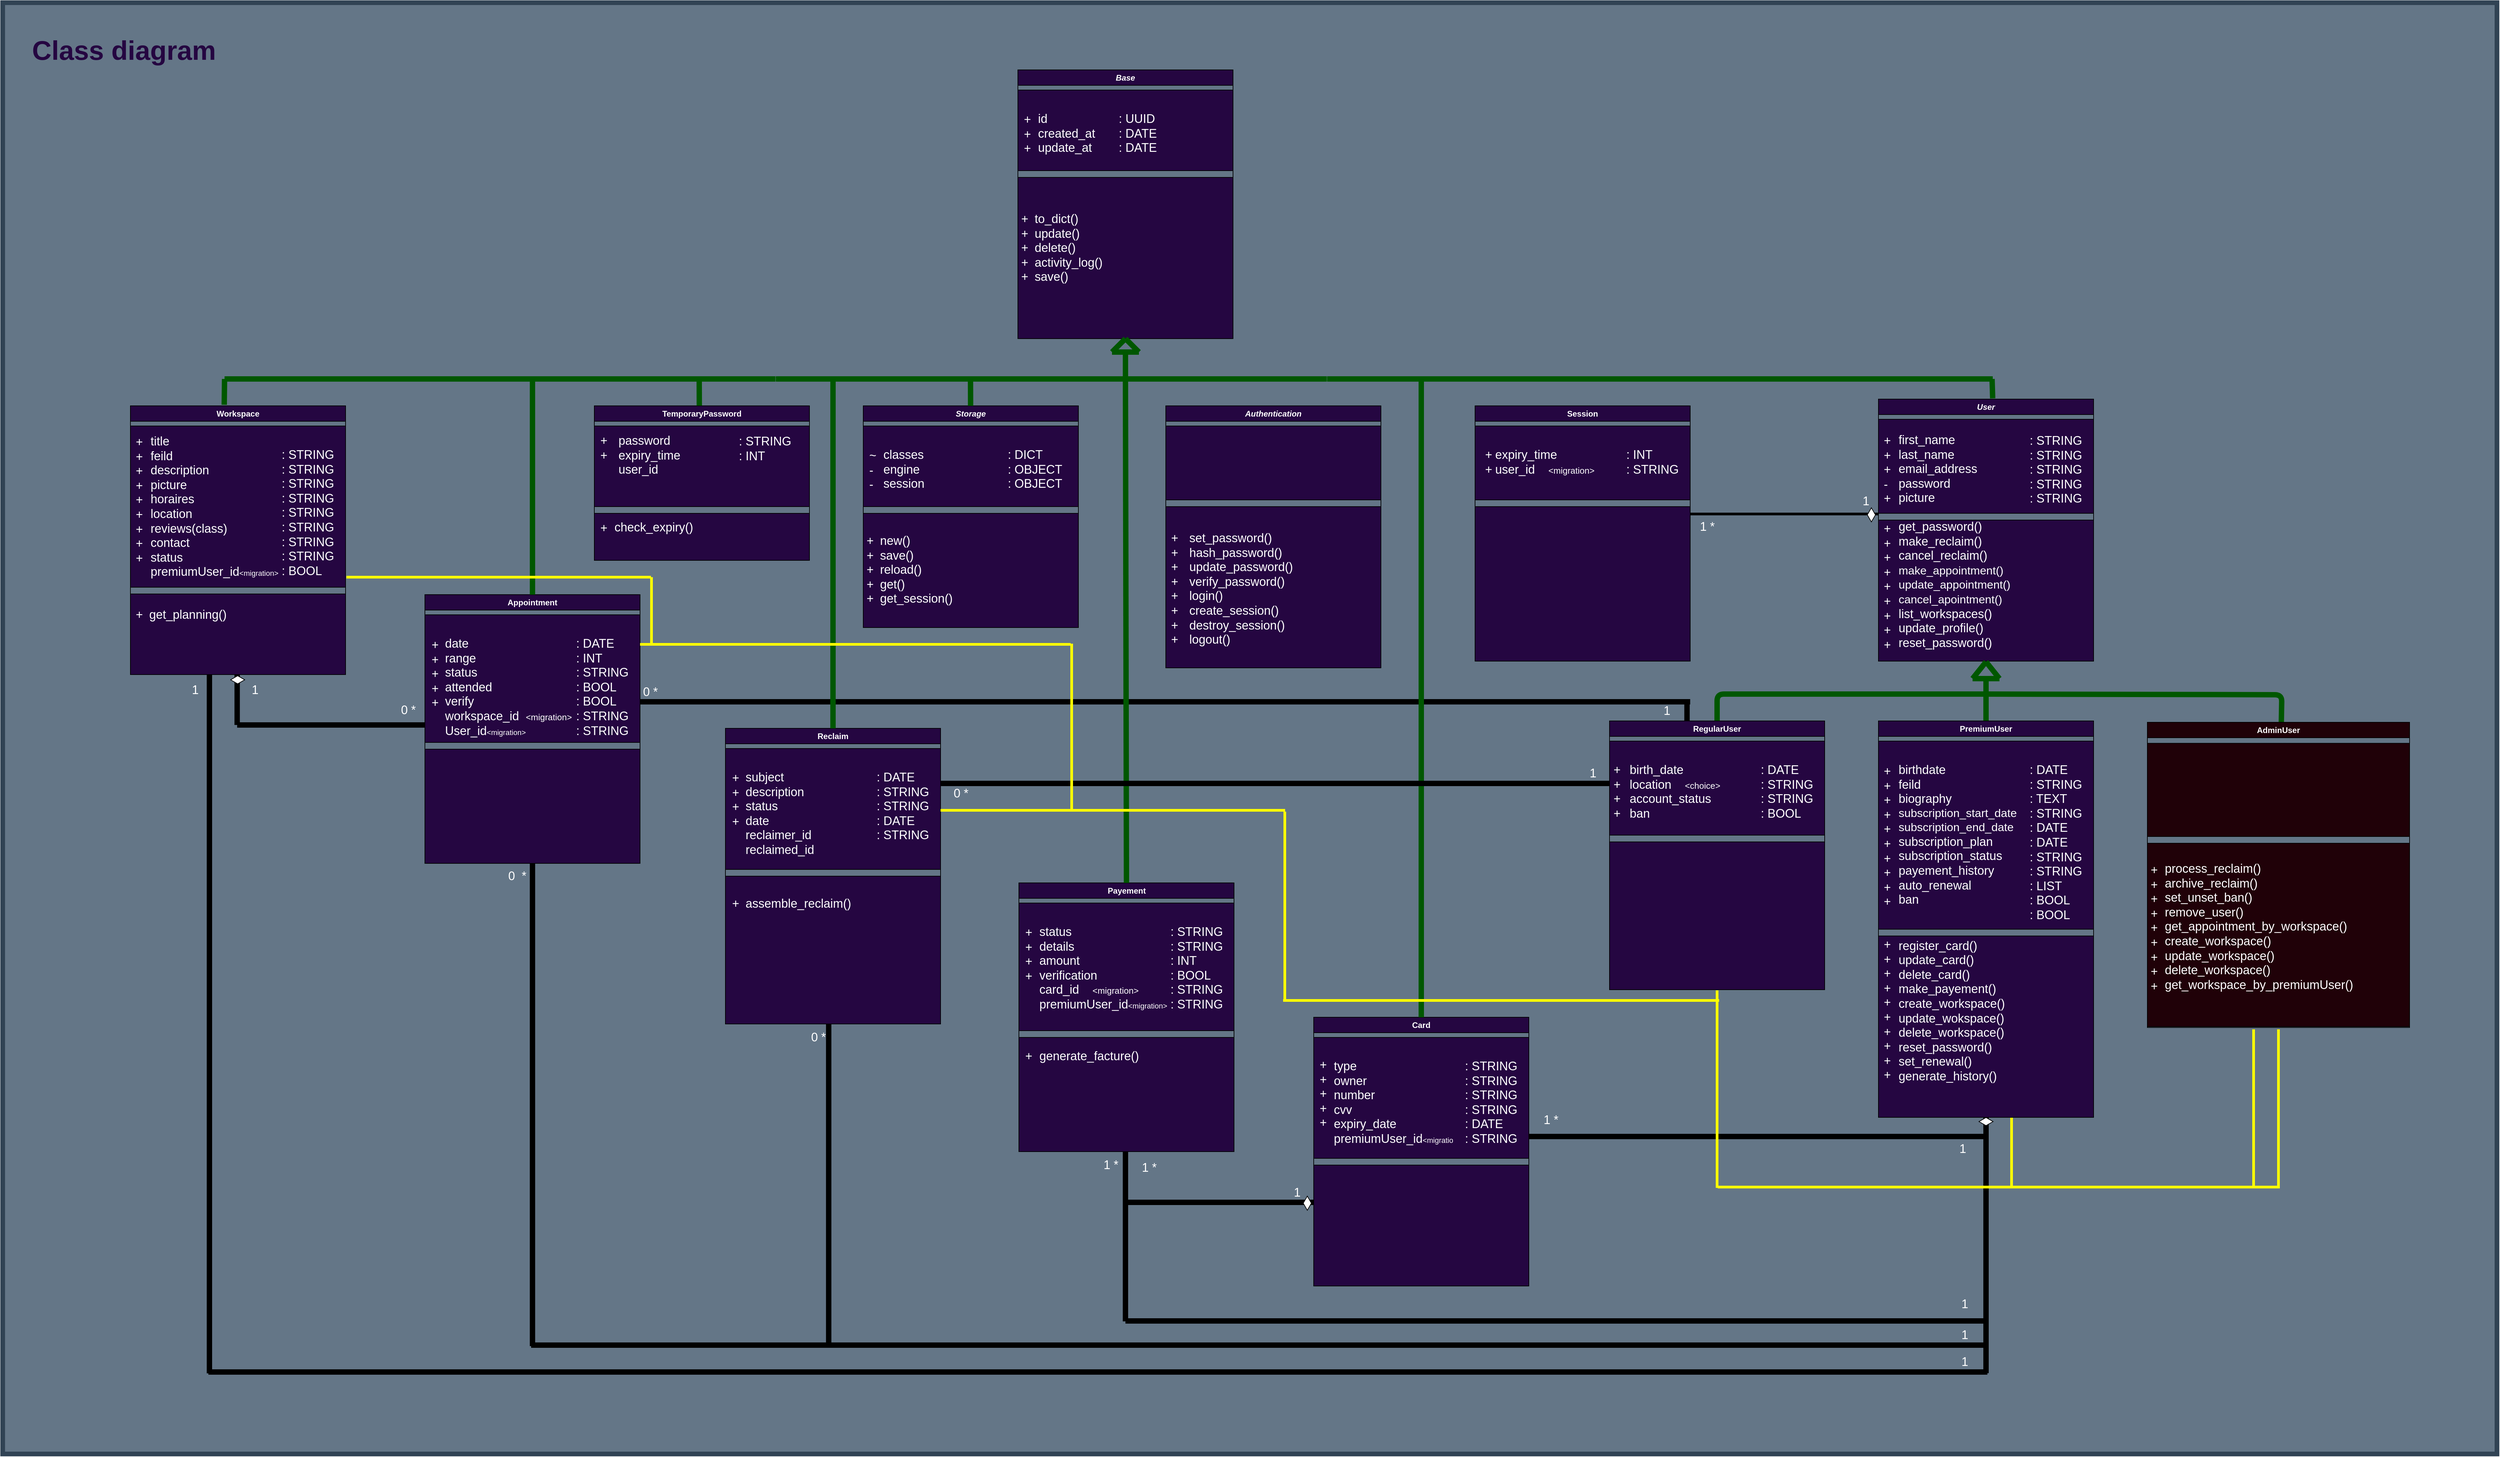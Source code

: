 <mxfile>
    <diagram id="BYOZ9nGXtysZzB5HWWPF" name="Page-1">
        <mxGraphModel dx="2438" dy="1232" grid="1" gridSize="10" guides="1" tooltips="1" connect="1" arrows="1" fold="1" page="0" pageScale="1" pageWidth="850" pageHeight="1100" math="0" shadow="0">
            <root>
                <mxCell id="0"/>
                <mxCell id="1" parent="0"/>
                <mxCell id="703" value="" style="rounded=0;whiteSpace=wrap;html=1;strokeWidth=7;fontSize=18;fillColor=#647687;strokeColor=#314354;fontColor=#ffffff;" parent="1" vertex="1">
                    <mxGeometry x="-1550" y="-640" width="3710" height="2160" as="geometry"/>
                </mxCell>
                <mxCell id="652" value="" style="line;strokeWidth=4;html=1;fontSize=18;rotation=90;fontColor=#ffffff;strokeColor=#FFFF00;" parent="1" vertex="1">
                    <mxGeometry x="1383.01" y="1064.49" width="110" height="10" as="geometry"/>
                </mxCell>
                <mxCell id="269" value="" style="line;strokeWidth=8;html=1;fontSize=18;rotation=-180;fontColor=#ffffff;" parent="1" vertex="1">
                    <mxGeometry x="-615" y="395.5" width="1575" height="10" as="geometry"/>
                </mxCell>
                <mxCell id="237" value="" style="line;strokeWidth=8;html=1;fontSize=18;rotation=90;fontColor=#ffffff;" parent="1" vertex="1">
                    <mxGeometry x="1113" y="1107.76" width="574.01" height="10" as="geometry"/>
                </mxCell>
                <mxCell id="257" value="" style="line;strokeWidth=8;html=1;fontSize=18;rotation=90;fontColor=#ffffff;" parent="1" vertex="1">
                    <mxGeometry x="-562.46" y="1113.96" width="482.11" height="10" as="geometry"/>
                </mxCell>
                <mxCell id="230" value="" style="line;strokeWidth=8;html=1;fontSize=18;rotation=90;fontColor=#ffffff;" parent="1" vertex="1">
                    <mxGeometry x="-8.58" y="1189.09" width="257.18" height="10" as="geometry"/>
                </mxCell>
                <mxCell id="18" value="" style="endArrow=none;html=1;strokeColor=#005700;strokeWidth=8;fontColor=#ffffff;fillColor=#008a00;" parent="1" target="553" edge="1">
                    <mxGeometry width="50" height="50" relative="1" as="geometry">
                        <mxPoint x="1400" y="389" as="sourcePoint"/>
                        <mxPoint x="1650" y="430.5" as="targetPoint"/>
                        <Array as="points">
                            <mxPoint x="1840" y="390"/>
                        </Array>
                    </mxGeometry>
                </mxCell>
                <mxCell id="19" value="" style="endArrow=none;html=1;strokeColor=#005700;strokeWidth=8;fontColor=#ffffff;fillColor=#008a00;" parent="1" edge="1">
                    <mxGeometry width="50" height="50" relative="1" as="geometry">
                        <mxPoint x="1160" y="389" as="sourcePoint"/>
                        <mxPoint x="1400" y="389" as="targetPoint"/>
                    </mxGeometry>
                </mxCell>
                <mxCell id="20" value="" style="endArrow=none;html=1;strokeColor=#005700;strokeWidth=8;entryX=0.5;entryY=0;entryDx=0;entryDy=0;fontColor=#ffffff;fillColor=#008a00;" parent="1" target="88" edge="1">
                    <mxGeometry width="50" height="50" relative="1" as="geometry">
                        <mxPoint x="1160" y="389" as="sourcePoint"/>
                        <mxPoint x="1144.6" y="419" as="targetPoint"/>
                        <Array as="points">
                            <mxPoint x="1000" y="389"/>
                        </Array>
                    </mxGeometry>
                </mxCell>
                <mxCell id="49" value="&lt;i&gt;Base&lt;/i&gt;" style="swimlane;whiteSpace=wrap;html=1;fillColor=#250641;gradientColor=none;fontColor=#ffffff;" parent="1" vertex="1">
                    <mxGeometry x="-40" y="-540" width="320" height="400" as="geometry"/>
                </mxCell>
                <mxCell id="694" value="" style="rounded=0;whiteSpace=wrap;html=1;fillColor=#250641;gradientColor=none;fontColor=#ffffff;" parent="49" vertex="1">
                    <mxGeometry y="160" width="320" height="240" as="geometry"/>
                </mxCell>
                <mxCell id="62" value="" style="rounded=0;whiteSpace=wrap;html=1;fillColor=#250641;gradientColor=none;fontColor=#ffffff;" parent="49" vertex="1">
                    <mxGeometry y="30" width="320" height="120" as="geometry"/>
                </mxCell>
                <mxCell id="73" value="&lt;h1&gt;&lt;br&gt;&lt;/h1&gt;&lt;div style=&quot;font-size: 18px;&quot;&gt;&lt;font style=&quot;font-size: 18px;&quot;&gt;id&lt;span style=&quot;white-space: pre;&quot;&gt;&#9;&lt;/span&gt;&lt;span style=&quot;white-space: pre;&quot;&gt;&#9;&lt;/span&gt;&lt;span style=&quot;white-space: pre;&quot;&gt;&#9;&lt;/span&gt;: UUID&lt;/font&gt;&lt;/div&gt;&lt;div style=&quot;font-size: 18px;&quot;&gt;&lt;font style=&quot;font-size: 18px;&quot;&gt;created_at&lt;span style=&quot;white-space: pre;&quot;&gt;&#9;&lt;/span&gt;: DATE&lt;/font&gt;&lt;/div&gt;&lt;div style=&quot;font-size: 18px;&quot;&gt;&lt;font style=&quot;font-size: 18px;&quot;&gt;update_at&lt;span style=&quot;white-space: pre;&quot;&gt;&#9;&lt;/span&gt;: DATE&lt;/font&gt;&lt;/div&gt;" style="text;html=1;strokeColor=none;fillColor=none;spacing=5;spacingTop=-20;whiteSpace=wrap;overflow=hidden;rounded=0;fontColor=#ffffff;" parent="49" vertex="1">
                    <mxGeometry x="25" y="12" width="240" height="150" as="geometry"/>
                </mxCell>
                <mxCell id="187" value="&lt;h1&gt;&lt;br&gt;&lt;/h1&gt;&lt;div style=&quot;font-size: 18px;&quot;&gt;&lt;font style=&quot;font-size: 18px;&quot;&gt;to_dict()&lt;/font&gt;&lt;/div&gt;&lt;div style=&quot;font-size: 18px;&quot;&gt;&lt;span style=&quot;background-color: initial;&quot;&gt;update()&lt;/span&gt;&lt;br&gt;&lt;/div&gt;&lt;div style=&quot;font-size: 18px;&quot;&gt;&lt;font style=&quot;font-size: 18px;&quot;&gt;delete()&lt;/font&gt;&lt;/div&gt;&lt;div style=&quot;font-size: 18px;&quot;&gt;&lt;span style=&quot;background-color: initial;&quot;&gt;activity_log()&lt;/span&gt;&lt;br&gt;&lt;/div&gt;&lt;div style=&quot;font-size: 18px;&quot;&gt;&lt;span style=&quot;background-color: initial;&quot;&gt;save()&lt;/span&gt;&lt;/div&gt;" style="text;html=1;strokeColor=none;fillColor=none;spacing=5;spacingTop=-20;whiteSpace=wrap;overflow=hidden;rounded=0;fontColor=#ffffff;" parent="49" vertex="1">
                    <mxGeometry x="20" y="161" width="210" height="228" as="geometry"/>
                </mxCell>
                <mxCell id="629" value="&lt;h1&gt;&lt;br&gt;&lt;/h1&gt;&lt;div style=&quot;font-size: 18px;&quot;&gt;+&lt;/div&gt;&lt;div style=&quot;font-size: 18px;&quot;&gt;+&lt;/div&gt;&lt;div style=&quot;font-size: 18px;&quot;&gt;+&lt;/div&gt;" style="text;html=1;strokeColor=none;fillColor=none;spacing=5;spacingTop=-20;whiteSpace=wrap;overflow=hidden;rounded=0;fontColor=#ffffff;" parent="49" vertex="1">
                    <mxGeometry x="4" y="13" width="27" height="228" as="geometry"/>
                </mxCell>
                <mxCell id="648" value="&lt;h1&gt;&lt;br&gt;&lt;/h1&gt;&lt;div style=&quot;font-size: 18px;&quot;&gt;+&lt;/div&gt;&lt;div style=&quot;font-size: 18px;&quot;&gt;+&lt;/div&gt;&lt;div style=&quot;font-size: 18px;&quot;&gt;+&lt;/div&gt;&lt;div style=&quot;font-size: 18px;&quot;&gt;+&lt;/div&gt;&lt;div style=&quot;font-size: 18px;&quot;&gt;+&lt;/div&gt;&lt;div style=&quot;font-size: 18px;&quot;&gt;&lt;br&gt;&lt;/div&gt;" style="text;html=1;strokeColor=none;fillColor=none;spacing=5;spacingTop=-20;whiteSpace=wrap;overflow=hidden;rounded=0;fontColor=#ffffff;" parent="49" vertex="1">
                    <mxGeometry y="161" width="27" height="218" as="geometry"/>
                </mxCell>
                <mxCell id="55" value="" style="endArrow=none;html=1;strokeColor=#005700;strokeWidth=8;fontColor=#ffffff;fillColor=#008a00;" parent="1" edge="1">
                    <mxGeometry width="50" height="50" relative="1" as="geometry">
                        <mxPoint x="420" y="-80" as="sourcePoint"/>
                        <mxPoint x="1410" y="-80" as="targetPoint"/>
                    </mxGeometry>
                </mxCell>
                <mxCell id="56" value="" style="endArrow=none;html=1;strokeColor=#005700;strokeWidth=8;fontColor=#ffffff;fillColor=#008a00;" parent="1" edge="1">
                    <mxGeometry width="50" height="50" relative="1" as="geometry">
                        <mxPoint x="-400" y="-80" as="sourcePoint"/>
                        <mxPoint x="419.5" y="-80" as="targetPoint"/>
                    </mxGeometry>
                </mxCell>
                <mxCell id="58" value="" style="endArrow=none;html=1;strokeColor=#005700;strokeWidth=8;entryX=0.531;entryY=-0.003;entryDx=0;entryDy=0;entryPerimeter=0;fontColor=#ffffff;fillColor=#008a00;" parent="1" target="79" edge="1">
                    <mxGeometry width="50" height="50" relative="1" as="geometry">
                        <mxPoint x="1409" y="-80" as="sourcePoint"/>
                        <mxPoint x="1409" y="-49" as="targetPoint"/>
                    </mxGeometry>
                </mxCell>
                <mxCell id="77" value="" style="endArrow=none;html=1;strokeColor=#005700;strokeWidth=8;exitX=0.5;exitY=0;exitDx=0;exitDy=0;fontColor=#ffffff;fillColor=#008a00;" parent="1" source="92" edge="1">
                    <mxGeometry width="50" height="50" relative="1" as="geometry">
                        <mxPoint x="1400" y="419" as="sourcePoint"/>
                        <mxPoint x="1400" y="390" as="targetPoint"/>
                    </mxGeometry>
                </mxCell>
                <mxCell id="79" value="&lt;i&gt;User&lt;/i&gt;" style="swimlane;whiteSpace=wrap;html=1;fillColor=#250641;gradientColor=none;fontColor=#ffffff;" parent="1" vertex="1">
                    <mxGeometry x="1240" y="-50" width="320" height="390" as="geometry"/>
                </mxCell>
                <mxCell id="697" value="" style="rounded=0;whiteSpace=wrap;html=1;fillColor=#250641;gradientColor=none;fontColor=#ffffff;" parent="79" vertex="1">
                    <mxGeometry y="180" width="320" height="210" as="geometry"/>
                </mxCell>
                <mxCell id="80" value="" style="rounded=0;whiteSpace=wrap;html=1;fillColor=#250641;gradientColor=none;fontColor=#ffffff;" parent="79" vertex="1">
                    <mxGeometry y="30" width="320" height="140" as="geometry"/>
                </mxCell>
                <mxCell id="81" value="&lt;h1&gt;&lt;br&gt;&lt;/h1&gt;&lt;div style=&quot;font-size: 18px;&quot;&gt;&lt;font style=&quot;font-size: 18px;&quot;&gt;first_name&lt;span style=&quot;white-space: pre;&quot;&gt;&#9;&lt;/span&gt;&lt;/font&gt;&lt;/div&gt;&lt;div style=&quot;font-size: 18px;&quot;&gt;&lt;font style=&quot;font-size: 18px;&quot;&gt;last_name&lt;span style=&quot;white-space: pre;&quot;&gt;&#9;&lt;/span&gt;&lt;/font&gt;&lt;/div&gt;&lt;div style=&quot;font-size: 18px;&quot;&gt;&lt;font style=&quot;font-size: 18px;&quot;&gt;email_address&amp;nbsp;&lt;/font&gt;&lt;/div&gt;&lt;div style=&quot;font-size: 18px;&quot;&gt;&lt;font style=&quot;font-size: 18px;&quot;&gt;password&lt;/font&gt;&lt;/div&gt;&lt;div style=&quot;font-size: 18px;&quot;&gt;&lt;font style=&quot;font-size: 18px;&quot;&gt;picture&lt;/font&gt;&lt;/div&gt;" style="text;html=1;strokeColor=none;fillColor=none;spacing=5;spacingTop=-20;whiteSpace=wrap;overflow=hidden;rounded=0;fontColor=#ffffff;" parent="79" vertex="1">
                    <mxGeometry x="25" width="145" height="228" as="geometry"/>
                </mxCell>
                <mxCell id="83" value="&lt;h1&gt;&lt;br&gt;&lt;/h1&gt;&lt;div style=&quot;font-size: 18px;&quot;&gt;&lt;font style=&quot;font-size: 18px;&quot;&gt;: STRING&lt;span style=&quot;white-space: pre;&quot;&gt;&#9;&lt;/span&gt;&lt;/font&gt;&lt;/div&gt;&lt;div style=&quot;font-size: 18px;&quot;&gt;&lt;font style=&quot;font-size: 18px;&quot;&gt;: STRING&lt;span style=&quot;white-space: pre;&quot;&gt;&#9;&lt;/span&gt;&lt;/font&gt;&lt;/div&gt;&lt;div style=&quot;font-size: 18px;&quot;&gt;&lt;font style=&quot;font-size: 18px;&quot;&gt;: STRING&amp;nbsp;&lt;/font&gt;&lt;/div&gt;&lt;div style=&quot;font-size: 18px;&quot;&gt;&lt;font style=&quot;font-size: 18px;&quot;&gt;: STRING&lt;/font&gt;&lt;/div&gt;&lt;div style=&quot;font-size: 18px;&quot;&gt;&lt;font style=&quot;font-size: 18px;&quot;&gt;: STRING&lt;/font&gt;&lt;/div&gt;" style="text;html=1;strokeColor=none;fillColor=none;spacing=5;spacingTop=-20;whiteSpace=wrap;overflow=hidden;rounded=0;fontColor=#ffffff;" parent="79" vertex="1">
                    <mxGeometry x="220" y="1" width="130" height="168" as="geometry"/>
                </mxCell>
                <mxCell id="198" value="&lt;h1&gt;&lt;br&gt;&lt;/h1&gt;&lt;div style=&quot;font-size: 18px;&quot;&gt;&lt;span style=&quot;background-color: initial;&quot;&gt;get_password()&lt;/span&gt;&lt;/div&gt;&lt;div style=&quot;font-size: 18px;&quot;&gt;&lt;span style=&quot;background-color: initial;&quot;&gt;make_reclaim()&lt;/span&gt;&lt;br&gt;&lt;/div&gt;&lt;div style=&quot;font-size: 18px;&quot;&gt;&lt;div&gt;cancel_reclaim()&lt;/div&gt;&lt;/div&gt;&lt;div style=&quot;font-size: 18px;&quot;&gt;&lt;span style=&quot;font-size: 17px;&quot;&gt;make_appointment()&lt;/span&gt;&lt;br style=&quot;font-size: 17px;&quot;&gt;&lt;span style=&quot;font-size: 17px;&quot;&gt;update_appointment()&lt;/span&gt;&lt;br style=&quot;font-size: 17px;&quot;&gt;&lt;span style=&quot;font-size: 17px;&quot;&gt;cancel_apointment()&lt;/span&gt;&lt;br&gt;&lt;/div&gt;&lt;div style=&quot;font-size: 18px;&quot;&gt;&lt;div&gt;list_workspaces()&lt;/div&gt;&lt;div&gt;update_profile()&lt;/div&gt;&lt;div&gt;reset_password()&lt;br&gt;&lt;/div&gt;&lt;/div&gt;" style="text;html=1;strokeColor=none;fillColor=none;spacing=5;spacingTop=-20;whiteSpace=wrap;overflow=hidden;rounded=0;fontColor=#ffffff;" parent="79" vertex="1">
                    <mxGeometry x="25" y="129" width="255" height="256" as="geometry"/>
                </mxCell>
                <mxCell id="630" value="&lt;h1&gt;&lt;br&gt;&lt;/h1&gt;&lt;div style=&quot;font-size: 18px;&quot;&gt;+&lt;/div&gt;&lt;div style=&quot;font-size: 18px;&quot;&gt;+&lt;/div&gt;&lt;div style=&quot;font-size: 18px;&quot;&gt;+&lt;/div&gt;&lt;div style=&quot;font-size: 18px;&quot;&gt;-&lt;/div&gt;&lt;div style=&quot;font-size: 18px;&quot;&gt;+&lt;/div&gt;" style="text;html=1;strokeColor=none;fillColor=none;spacing=5;spacingTop=-20;whiteSpace=wrap;overflow=hidden;rounded=0;fontColor=#ffffff;" parent="79" vertex="1">
                    <mxGeometry x="3" y="1" width="27" height="228" as="geometry"/>
                </mxCell>
                <mxCell id="644" value="&lt;h1&gt;&lt;br&gt;&lt;/h1&gt;&lt;div style=&quot;font-size: 18px;&quot;&gt;+&lt;/div&gt;&lt;div style=&quot;font-size: 18px;&quot;&gt;+&lt;/div&gt;&lt;div style=&quot;font-size: 18px;&quot;&gt;+&lt;/div&gt;&lt;div style=&quot;font-size: 18px;&quot;&gt;+&lt;/div&gt;&lt;div style=&quot;font-size: 18px;&quot;&gt;+&lt;/div&gt;&lt;div style=&quot;font-size: 18px;&quot;&gt;+&lt;/div&gt;&lt;div style=&quot;font-size: 18px;&quot;&gt;+&lt;/div&gt;&lt;div style=&quot;font-size: 18px;&quot;&gt;+&lt;/div&gt;&lt;div style=&quot;font-size: 18px;&quot;&gt;+&lt;/div&gt;" style="text;html=1;strokeColor=none;fillColor=none;spacing=5;spacingTop=-20;whiteSpace=wrap;overflow=hidden;rounded=0;fontColor=#ffffff;" parent="79" vertex="1">
                    <mxGeometry x="3" y="132" width="27" height="248" as="geometry"/>
                </mxCell>
                <mxCell id="88" value="RegularUser" style="swimlane;whiteSpace=wrap;html=1;fillColor=#250641;gradientColor=none;fontColor=#ffffff;" parent="1" vertex="1">
                    <mxGeometry x="840" y="429" width="320" height="400" as="geometry"/>
                </mxCell>
                <mxCell id="89" value="" style="rounded=0;whiteSpace=wrap;html=1;fillColor=#250641;gradientColor=none;fontColor=#ffffff;" parent="88" vertex="1">
                    <mxGeometry y="30" width="320" height="140" as="geometry"/>
                </mxCell>
                <mxCell id="90" value="&lt;h1&gt;&lt;br&gt;&lt;/h1&gt;&lt;div style=&quot;font-size: 18px;&quot;&gt;birth_date&lt;/div&gt;&lt;div style=&quot;&quot;&gt;&lt;span style=&quot;font-size: 18px;&quot;&gt;location&amp;nbsp; &amp;nbsp;&lt;font&gt;&amp;nbsp;&lt;/font&gt;&lt;/span&gt;&lt;font style=&quot;font-size: 13px;&quot;&gt;&amp;lt;choice&amp;gt;&lt;/font&gt;&lt;/div&gt;&lt;div style=&quot;&quot;&gt;&lt;span style=&quot;font-size: 18px;&quot;&gt;account_status&lt;/span&gt;&lt;br&gt;&lt;/div&gt;&lt;div style=&quot;&quot;&gt;&lt;span style=&quot;font-size: 18px;&quot;&gt;ban&lt;/span&gt;&lt;/div&gt;" style="text;html=1;strokeColor=none;fillColor=none;spacing=5;spacingTop=-20;whiteSpace=wrap;overflow=hidden;rounded=0;fontColor=#ffffff;" parent="88" vertex="1">
                    <mxGeometry x="25" y="12" width="145" height="228" as="geometry"/>
                </mxCell>
                <mxCell id="91" value="&lt;h1&gt;&lt;br&gt;&lt;/h1&gt;&lt;div style=&quot;font-size: 18px;&quot;&gt;&lt;span style=&quot;background-color: initial;&quot;&gt;: DATE&lt;/span&gt;&lt;span style=&quot;background-color: initial; white-space: pre;&quot;&gt;&#9;&lt;/span&gt;&lt;br&gt;&lt;/div&gt;&lt;div style=&quot;font-size: 18px;&quot;&gt;&lt;font style=&quot;font-size: 18px;&quot;&gt;: STRING&amp;nbsp;&lt;/font&gt;&lt;/div&gt;&lt;div style=&quot;font-size: 18px;&quot;&gt;&lt;font style=&quot;font-size: 18px;&quot;&gt;: STRING&lt;/font&gt;&lt;/div&gt;&lt;div style=&quot;font-size: 18px;&quot;&gt;: BOOL&lt;/div&gt;" style="text;html=1;strokeColor=none;fillColor=none;spacing=5;spacingTop=-20;whiteSpace=wrap;overflow=hidden;rounded=0;fontColor=#ffffff;" parent="88" vertex="1">
                    <mxGeometry x="220" y="12" width="130" height="168" as="geometry"/>
                </mxCell>
                <mxCell id="632" value="&lt;h1&gt;&lt;br&gt;&lt;/h1&gt;&lt;div style=&quot;font-size: 18px;&quot;&gt;+&lt;/div&gt;&lt;div style=&quot;font-size: 18px;&quot;&gt;+&lt;/div&gt;&lt;div style=&quot;font-size: 18px;&quot;&gt;+&lt;/div&gt;&lt;div style=&quot;font-size: 18px;&quot;&gt;+&lt;/div&gt;" style="text;html=1;strokeColor=none;fillColor=none;spacing=5;spacingTop=-20;whiteSpace=wrap;overflow=hidden;rounded=0;fontColor=#ffffff;" parent="88" vertex="1">
                    <mxGeometry x="1" y="12" width="27" height="148" as="geometry"/>
                </mxCell>
                <mxCell id="692" value="" style="rounded=0;whiteSpace=wrap;html=1;fillColor=#250641;gradientColor=none;fontColor=#ffffff;" parent="88" vertex="1">
                    <mxGeometry y="180" width="320" height="220" as="geometry"/>
                </mxCell>
                <mxCell id="92" value="PremiumUser" style="swimlane;whiteSpace=wrap;html=1;fillColor=#250641;gradientColor=none;fontColor=#ffffff;" parent="1" vertex="1">
                    <mxGeometry x="1240" y="429" width="320" height="590" as="geometry"/>
                </mxCell>
                <mxCell id="699" value="" style="rounded=0;whiteSpace=wrap;html=1;fillColor=#250641;gradientColor=none;fontColor=#ffffff;" parent="92" vertex="1">
                    <mxGeometry y="320" width="320" height="270" as="geometry"/>
                </mxCell>
                <mxCell id="93" value="" style="rounded=0;whiteSpace=wrap;html=1;fillColor=#250641;gradientColor=none;fontColor=#ffffff;" parent="92" vertex="1">
                    <mxGeometry y="30" width="320" height="280" as="geometry"/>
                </mxCell>
                <mxCell id="94" value="&lt;h1&gt;&lt;br&gt;&lt;/h1&gt;&lt;div style=&quot;font-size: 18px;&quot;&gt;&lt;font style=&quot;font-size: 18px;&quot;&gt;birthdate&lt;br&gt;&lt;/font&gt;&lt;/div&gt;&lt;div style=&quot;font-size: 18px;&quot;&gt;&lt;font style=&quot;font-size: 18px;&quot;&gt;feild&lt;/font&gt;&lt;/div&gt;&lt;div style=&quot;font-size: 18px;&quot;&gt;biography&lt;/div&gt;&lt;font style=&quot;font-size: 17px;&quot;&gt;subscription_start_date&lt;/font&gt;&lt;div style=&quot;font-size: 18px;&quot;&gt;&lt;font style=&quot;font-size: 18px;&quot;&gt;&lt;span style=&quot;&quot;&gt;&#9;&lt;/span&gt;&lt;/font&gt;&lt;/div&gt;&lt;div style=&quot;&quot;&gt;&lt;font style=&quot;font-size: 17px;&quot;&gt;subscription_end_date&lt;/font&gt;&lt;font style=&quot;font-size: 18px;&quot;&gt;&amp;nbsp;&lt;/font&gt;&lt;/div&gt;&lt;div style=&quot;font-size: 18px;&quot;&gt;subscription_plan&lt;/div&gt;&lt;div style=&quot;font-size: 18px;&quot;&gt;&lt;font style=&quot;font-size: 18px;&quot;&gt;subscription_status&lt;/font&gt;&lt;/div&gt;&lt;div style=&quot;font-size: 18px;&quot;&gt;&lt;font style=&quot;font-size: 18px;&quot;&gt;payement_history&lt;/font&gt;&lt;/div&gt;&lt;div style=&quot;font-size: 18px;&quot;&gt;&lt;font style=&quot;font-size: 18px;&quot;&gt;auto_renewal&lt;br&gt;&lt;/font&gt;&lt;/div&gt;&lt;div style=&quot;font-size: 18px;&quot;&gt;&lt;font style=&quot;font-size: 18px;&quot;&gt;ban&lt;/font&gt;&lt;/div&gt;" style="text;html=1;strokeColor=none;fillColor=none;spacing=5;spacingTop=-20;whiteSpace=wrap;overflow=hidden;rounded=0;fontColor=#ffffff;" parent="92" vertex="1">
                    <mxGeometry x="25" y="12" width="185" height="288" as="geometry"/>
                </mxCell>
                <mxCell id="95" value="&lt;h1&gt;&lt;br&gt;&lt;/h1&gt;&lt;div style=&quot;font-size: 18px;&quot;&gt;&lt;font style=&quot;font-size: 18px;&quot;&gt;: DATE&lt;/font&gt;&lt;/div&gt;&lt;div style=&quot;font-size: 18px;&quot;&gt;&lt;font style=&quot;font-size: 18px;&quot;&gt;: STRING&lt;span style=&quot;&quot;&gt;&#9;&lt;/span&gt;&lt;/font&gt;&lt;/div&gt;&lt;div style=&quot;font-size: 18px;&quot;&gt;&lt;font style=&quot;font-size: 18px;&quot;&gt;: TEXT&lt;span style=&quot;&quot;&gt;&lt;/span&gt;&lt;/font&gt;&lt;/div&gt;&lt;div style=&quot;font-size: 18px;&quot;&gt;&lt;font style=&quot;font-size: 18px;&quot;&gt;: STRING&amp;nbsp;&lt;/font&gt;&lt;/div&gt;&lt;div style=&quot;font-size: 18px;&quot;&gt;&lt;font style=&quot;font-size: 18px;&quot;&gt;: DATE&lt;/font&gt;&lt;/div&gt;&lt;div style=&quot;font-size: 18px;&quot;&gt;&lt;font style=&quot;font-size: 18px;&quot;&gt;: DATE&lt;/font&gt;&lt;/div&gt;&lt;div style=&quot;font-size: 18px;&quot;&gt;&lt;font style=&quot;font-size: 18px;&quot;&gt;: STRING&lt;br&gt;&lt;/font&gt;&lt;/div&gt;&lt;div style=&quot;font-size: 18px;&quot;&gt;&lt;font style=&quot;font-size: 18px;&quot;&gt;: STRING&lt;br&gt;&lt;/font&gt;&lt;/div&gt;&lt;div style=&quot;font-size: 18px;&quot;&gt;&lt;font style=&quot;font-size: 18px;&quot;&gt;: LIST&lt;br&gt;&lt;/font&gt;&lt;/div&gt;&lt;div style=&quot;font-size: 18px;&quot;&gt;&lt;font style=&quot;font-size: 18px;&quot;&gt;: BOOL&lt;/font&gt;&lt;/div&gt;&lt;div style=&quot;font-size: 18px;&quot;&gt;&lt;font style=&quot;font-size: 18px;&quot;&gt;: BOOL&lt;/font&gt;&lt;/div&gt;" style="text;html=1;strokeColor=none;fillColor=none;spacing=5;spacingTop=-20;whiteSpace=wrap;overflow=hidden;rounded=0;fontColor=#ffffff;" parent="92" vertex="1">
                    <mxGeometry x="220" y="12" width="130" height="288" as="geometry"/>
                </mxCell>
                <mxCell id="631" value="&lt;h1&gt;&lt;br&gt;&lt;/h1&gt;&lt;div style=&quot;font-size: 18px;&quot;&gt;+&lt;/div&gt;&lt;div style=&quot;font-size: 18px;&quot;&gt;+&lt;/div&gt;&lt;div style=&quot;font-size: 18px;&quot;&gt;+&lt;/div&gt;&lt;div style=&quot;font-size: 18px;&quot;&gt;+&lt;/div&gt;&lt;div style=&quot;font-size: 18px;&quot;&gt;+&lt;/div&gt;&lt;div style=&quot;font-size: 18px;&quot;&gt;+&lt;/div&gt;&lt;div style=&quot;font-size: 18px;&quot;&gt;+&lt;/div&gt;&lt;div style=&quot;font-size: 18px;&quot;&gt;+&lt;/div&gt;&lt;div style=&quot;font-size: 18px;&quot;&gt;+&lt;/div&gt;&lt;div style=&quot;font-size: 18px;&quot;&gt;+&lt;/div&gt;" style="text;html=1;strokeColor=none;fillColor=none;spacing=5;spacingTop=-20;whiteSpace=wrap;overflow=hidden;rounded=0;fontColor=#ffffff;" parent="92" vertex="1">
                    <mxGeometry x="3" y="14" width="27" height="296" as="geometry"/>
                </mxCell>
                <mxCell id="639" value="&lt;h1 style=&quot;font-size: 16px;&quot;&gt;&lt;font style=&quot;font-size: 16px;&quot;&gt;&lt;br&gt;&lt;/font&gt;&lt;/h1&gt;&lt;div style=&quot;font-size: 18px;&quot;&gt;&lt;font style=&quot;font-size: 18px;&quot;&gt;register_card()&lt;/font&gt;&lt;/div&gt;&lt;div style=&quot;font-size: 18px;&quot;&gt;&lt;font style=&quot;font-size: 18px;&quot;&gt;update_card()&lt;/font&gt;&lt;/div&gt;&lt;div style=&quot;font-size: 18px;&quot;&gt;&lt;font style=&quot;font-size: 18px;&quot;&gt;delete_card()&lt;/font&gt;&lt;/div&gt;&lt;div style=&quot;font-size: 18px;&quot;&gt;&lt;font style=&quot;font-size: 18px;&quot;&gt;make_payement()&lt;/font&gt;&lt;/div&gt;&lt;div style=&quot;font-size: 18px;&quot;&gt;&lt;div style=&quot;&quot;&gt;&lt;font style=&quot;font-size: 18px;&quot;&gt;create_workspace()&lt;/font&gt;&lt;/div&gt;&lt;div style=&quot;&quot;&gt;&lt;font style=&quot;font-size: 18px;&quot;&gt;update_wokspace()&lt;/font&gt;&lt;/div&gt;&lt;div style=&quot;&quot;&gt;&lt;font style=&quot;font-size: 18px;&quot;&gt;&lt;span style=&quot;background-color: initial;&quot;&gt;delete_workspace()&lt;/span&gt;&lt;br&gt;&lt;/font&gt;&lt;/div&gt;&lt;div style=&quot;&quot;&gt;&lt;span style=&quot;background-color: initial;&quot;&gt;&lt;font style=&quot;font-size: 18px;&quot;&gt;reset_password()&lt;/font&gt;&lt;/span&gt;&lt;/div&gt;&lt;div style=&quot;&quot;&gt;&lt;span style=&quot;background-color: initial;&quot;&gt;&lt;font style=&quot;font-size: 18px;&quot;&gt;set_renewal()&lt;/font&gt;&lt;/span&gt;&lt;/div&gt;&lt;div style=&quot;&quot;&gt;&lt;span style=&quot;background-color: initial;&quot;&gt;&lt;font style=&quot;font-size: 18px;&quot;&gt;generate_history()&lt;/font&gt;&lt;/span&gt;&lt;/div&gt;&lt;div style=&quot;&quot;&gt;&lt;br&gt;&lt;/div&gt;&lt;/div&gt;" style="text;html=1;strokeColor=none;fillColor=none;spacing=5;spacingTop=-20;whiteSpace=wrap;overflow=hidden;rounded=0;fontColor=#ffffff;" parent="92" vertex="1">
                    <mxGeometry x="25" y="294" width="265" height="297" as="geometry"/>
                </mxCell>
                <mxCell id="645" value="&lt;h1&gt;&lt;br&gt;&lt;/h1&gt;&lt;div style=&quot;font-size: 18px;&quot;&gt;+&lt;/div&gt;&lt;div style=&quot;font-size: 18px;&quot;&gt;+&lt;/div&gt;&lt;div style=&quot;font-size: 18px;&quot;&gt;+&lt;/div&gt;&lt;div style=&quot;font-size: 18px;&quot;&gt;+&lt;/div&gt;&lt;div style=&quot;font-size: 18px;&quot;&gt;+&lt;/div&gt;&lt;div style=&quot;font-size: 18px;&quot;&gt;+&lt;/div&gt;&lt;div style=&quot;font-size: 18px;&quot;&gt;+&lt;/div&gt;&lt;div style=&quot;font-size: 18px;&quot;&gt;+&lt;/div&gt;&lt;div style=&quot;font-size: 18px;&quot;&gt;+&lt;/div&gt;&lt;div style=&quot;font-size: 18px;&quot;&gt;+&lt;/div&gt;&lt;div style=&quot;font-size: 18px;&quot;&gt;&lt;br&gt;&lt;/div&gt;&lt;div style=&quot;font-size: 18px;&quot;&gt;&lt;br&gt;&lt;/div&gt;" style="text;html=1;strokeColor=none;fillColor=none;spacing=5;spacingTop=-20;whiteSpace=wrap;overflow=hidden;rounded=0;fontColor=#ffffff;" parent="92" vertex="1">
                    <mxGeometry x="3" y="272" width="27" height="320" as="geometry"/>
                </mxCell>
                <mxCell id="119" value="" style="group;fontColor=#ffffff;strokeWidth=7;" parent="1" vertex="1" connectable="0">
                    <mxGeometry x="1380" y="330" width="40" height="50" as="geometry"/>
                </mxCell>
                <mxCell id="12" value="" style="endArrow=none;html=1;strokeColor=#005700;strokeWidth=8;fontColor=#ffffff;fillColor=#008a00;" parent="119" edge="1">
                    <mxGeometry width="50" height="50" relative="1" as="geometry">
                        <mxPoint y="36" as="sourcePoint"/>
                        <mxPoint x="20" y="11" as="targetPoint"/>
                    </mxGeometry>
                </mxCell>
                <mxCell id="13" value="" style="endArrow=none;html=1;strokeColor=#005700;strokeWidth=8;fontColor=#ffffff;fillColor=#008a00;" parent="119" edge="1">
                    <mxGeometry width="50" height="50" relative="1" as="geometry">
                        <mxPoint x="40" y="36" as="sourcePoint"/>
                        <mxPoint x="20" y="11" as="targetPoint"/>
                    </mxGeometry>
                </mxCell>
                <mxCell id="14" value="" style="endArrow=none;html=1;strokeColor=#005700;strokeWidth=8;fontColor=#ffffff;fillColor=#008a00;" parent="119" edge="1">
                    <mxGeometry width="50" height="50" relative="1" as="geometry">
                        <mxPoint x="40" y="36.003" as="sourcePoint"/>
                        <mxPoint y="36.003" as="targetPoint"/>
                    </mxGeometry>
                </mxCell>
                <mxCell id="15" value="" style="endArrow=none;html=1;strokeColor=#005700;strokeWidth=8;fontColor=#ffffff;fillColor=#008a00;" parent="119" edge="1">
                    <mxGeometry width="50" height="50" relative="1" as="geometry">
                        <mxPoint x="20" y="61" as="sourcePoint"/>
                        <mxPoint x="20" y="36" as="targetPoint"/>
                    </mxGeometry>
                </mxCell>
                <mxCell id="121" value="Payement" style="swimlane;whiteSpace=wrap;html=1;fillColor=#250641;gradientColor=none;fontColor=#ffffff;" parent="1" vertex="1">
                    <mxGeometry x="-38.5" y="670" width="320" height="400" as="geometry"/>
                </mxCell>
                <mxCell id="690" value="" style="rounded=0;whiteSpace=wrap;html=1;fillColor=#250641;gradientColor=none;fontColor=#ffffff;" parent="121" vertex="1">
                    <mxGeometry y="230" width="320" height="170" as="geometry"/>
                </mxCell>
                <mxCell id="122" value="" style="rounded=0;whiteSpace=wrap;html=1;fillColor=#250641;gradientColor=none;fontColor=#ffffff;" parent="121" vertex="1">
                    <mxGeometry y="30" width="320" height="190" as="geometry"/>
                </mxCell>
                <mxCell id="123" value="&lt;h1&gt;&lt;br&gt;&lt;/h1&gt;&lt;div style=&quot;font-size: 18px;&quot;&gt;status&lt;/div&gt;&lt;div style=&quot;font-size: 18px;&quot;&gt;details&lt;/div&gt;&lt;div style=&quot;font-size: 18px;&quot;&gt;amount&lt;/div&gt;&lt;div style=&quot;font-size: 18px;&quot;&gt;verification&lt;br&gt;&lt;/div&gt;&lt;div style=&quot;&quot;&gt;&lt;span style=&quot;font-size: 18px;&quot;&gt;card_id&amp;nbsp; &amp;nbsp; &lt;/span&gt;&lt;font style=&quot;font-size: 13px;&quot;&gt;&amp;lt;migration&amp;gt;&lt;/font&gt;&lt;/div&gt;&lt;div style=&quot;&quot;&gt;&lt;div&gt;&lt;span style=&quot;font-size: 18px;&quot;&gt;premiumUser_id&lt;/span&gt;&lt;font style=&quot;font-size: 11px;&quot;&gt;&amp;lt;migration&amp;gt;&lt;/font&gt;&lt;/div&gt;&lt;div&gt;&lt;font style=&quot;font-size: 11px;&quot;&gt;&lt;br&gt;&lt;/font&gt;&lt;/div&gt;&lt;div style=&quot;font-size: 18px;&quot;&gt;&lt;/div&gt;&lt;/div&gt;" style="text;html=1;strokeColor=none;fillColor=none;spacing=5;spacingTop=-20;whiteSpace=wrap;overflow=hidden;rounded=0;fontColor=#ffffff;" parent="121" vertex="1">
                    <mxGeometry x="25" y="12" width="205" height="268" as="geometry"/>
                </mxCell>
                <mxCell id="124" value="&lt;h1&gt;&lt;br&gt;&lt;/h1&gt;&lt;div style=&quot;font-size: 18px;&quot;&gt;&lt;font style=&quot;font-size: 18px;&quot;&gt;: STRING&lt;/font&gt;&lt;/div&gt;&lt;div style=&quot;font-size: 18px;&quot;&gt;&lt;font style=&quot;font-size: 18px;&quot;&gt;: STRING&lt;span style=&quot;&quot;&gt;&#9;&lt;/span&gt;&lt;/font&gt;&lt;/div&gt;&lt;div style=&quot;font-size: 18px;&quot;&gt;&lt;font style=&quot;font-size: 18px;&quot;&gt;: INT&lt;span style=&quot;&quot;&gt;&lt;/span&gt;&lt;/font&gt;&lt;/div&gt;&lt;div style=&quot;font-size: 18px;&quot;&gt;&lt;font style=&quot;font-size: 18px;&quot;&gt;: BOOL&lt;/font&gt;&lt;/div&gt;&lt;div style=&quot;font-size: 18px;&quot;&gt;: STRING&lt;/div&gt;&lt;div style=&quot;font-size: 18px;&quot;&gt;: STRING&lt;/div&gt;" style="text;html=1;strokeColor=none;fillColor=none;spacing=5;spacingTop=-20;whiteSpace=wrap;overflow=hidden;rounded=0;fontColor=#ffffff;" parent="121" vertex="1">
                    <mxGeometry x="220" y="12" width="130" height="268" as="geometry"/>
                </mxCell>
                <mxCell id="634" value="&lt;h1&gt;&lt;br&gt;&lt;/h1&gt;&lt;div style=&quot;font-size: 18px;&quot;&gt;+&lt;/div&gt;&lt;div style=&quot;font-size: 18px;&quot;&gt;+&lt;/div&gt;&lt;div style=&quot;font-size: 18px;&quot;&gt;+&lt;/div&gt;&lt;div style=&quot;font-size: 18px;&quot;&gt;+&lt;/div&gt;" style="text;html=1;strokeColor=none;fillColor=none;spacing=5;spacingTop=-20;whiteSpace=wrap;overflow=hidden;rounded=0;fontColor=#ffffff;" parent="121" vertex="1">
                    <mxGeometry x="4.5" y="13" width="27" height="276" as="geometry"/>
                </mxCell>
                <mxCell id="642" value="&lt;h1&gt;&lt;br&gt;&lt;/h1&gt;&lt;div style=&quot;&quot;&gt;&lt;span style=&quot;background-color: initial; font-size: 18px;&quot;&gt;generate_facture()&lt;/span&gt;&lt;br&gt;&lt;/div&gt;&lt;div style=&quot;&quot;&gt;&lt;div&gt;&lt;font style=&quot;font-size: 11px;&quot;&gt;&lt;br&gt;&lt;/font&gt;&lt;/div&gt;&lt;div style=&quot;font-size: 18px;&quot;&gt;&lt;/div&gt;&lt;/div&gt;" style="text;html=1;strokeColor=none;fillColor=none;spacing=5;spacingTop=-20;whiteSpace=wrap;overflow=hidden;rounded=0;fontColor=#ffffff;" parent="121" vertex="1">
                    <mxGeometry x="25" y="197" width="205" height="190" as="geometry"/>
                </mxCell>
                <mxCell id="647" value="&lt;h1&gt;&lt;br&gt;&lt;/h1&gt;&lt;div style=&quot;font-size: 18px;&quot;&gt;+&lt;/div&gt;" style="text;html=1;strokeColor=none;fillColor=none;spacing=5;spacingTop=-20;whiteSpace=wrap;overflow=hidden;rounded=0;fontColor=#ffffff;" parent="121" vertex="1">
                    <mxGeometry x="4.5" y="197" width="27" height="190" as="geometry"/>
                </mxCell>
                <mxCell id="126" value="Card" style="swimlane;whiteSpace=wrap;html=1;fillColor=#250641;gradientColor=none;fontColor=#ffffff;" parent="1" vertex="1">
                    <mxGeometry x="400" y="870" width="320" height="400" as="geometry"/>
                </mxCell>
                <mxCell id="127" value="" style="rounded=0;whiteSpace=wrap;html=1;fillColor=#250641;gradientColor=none;fontColor=#ffffff;" parent="126" vertex="1">
                    <mxGeometry y="30" width="320" height="180" as="geometry"/>
                </mxCell>
                <mxCell id="128" value="&lt;h1&gt;&lt;br&gt;&lt;/h1&gt;&lt;div style=&quot;font-size: 18px;&quot;&gt;type&lt;/div&gt;&lt;div style=&quot;font-size: 18px;&quot;&gt;owner&lt;/div&gt;&lt;div style=&quot;font-size: 18px;&quot;&gt;number&lt;/div&gt;&lt;div style=&quot;font-size: 18px;&quot;&gt;cvv&lt;/div&gt;&lt;div style=&quot;font-size: 18px;&quot;&gt;expiry_date&lt;/div&gt;&lt;div style=&quot;font-size: 18px;&quot;&gt;&lt;div style=&quot;font-size: 12px;&quot;&gt;&lt;span style=&quot;font-size: 18px;&quot;&gt;premiumUser_id&lt;/span&gt;&lt;font style=&quot;font-size: 11px;&quot;&gt;&amp;lt;migration&amp;gt;&lt;/font&gt;&lt;/div&gt;&lt;div&gt;&lt;font style=&quot;font-size: 11px;&quot;&gt;&lt;br&gt;&lt;/font&gt;&lt;/div&gt;&lt;/div&gt;" style="text;html=1;strokeColor=none;fillColor=none;spacing=5;spacingTop=-20;whiteSpace=wrap;overflow=hidden;rounded=0;fontColor=#ffffff;" parent="126" vertex="1">
                    <mxGeometry x="25" y="12" width="185" height="188" as="geometry"/>
                </mxCell>
                <mxCell id="129" value="&lt;h1&gt;&lt;br&gt;&lt;/h1&gt;&lt;div style=&quot;font-size: 18px;&quot;&gt;&lt;font style=&quot;font-size: 18px;&quot;&gt;: STRING&lt;/font&gt;&lt;/div&gt;&lt;div style=&quot;font-size: 18px;&quot;&gt;&lt;font style=&quot;font-size: 18px;&quot;&gt;: STRING&lt;span style=&quot;&quot;&gt;&#9;&lt;/span&gt;&lt;/font&gt;&lt;/div&gt;&lt;div style=&quot;font-size: 18px;&quot;&gt;&lt;font style=&quot;font-size: 18px;&quot;&gt;: STRING&lt;span style=&quot;&quot;&gt;&lt;/span&gt;&lt;/font&gt;&lt;/div&gt;&lt;div style=&quot;font-size: 18px;&quot;&gt;&lt;font style=&quot;font-size: 18px;&quot;&gt;: STRING&lt;/font&gt;&lt;/div&gt;&lt;div style=&quot;font-size: 18px;&quot;&gt;&lt;font style=&quot;font-size: 18px;&quot;&gt;: DATE&lt;/font&gt;&lt;/div&gt;&lt;div style=&quot;font-size: 18px;&quot;&gt;: STRING&lt;/div&gt;" style="text;html=1;strokeColor=none;fillColor=none;spacing=5;spacingTop=-20;whiteSpace=wrap;overflow=hidden;rounded=0;fontColor=#ffffff;" parent="126" vertex="1">
                    <mxGeometry x="220" y="12" width="100" height="268" as="geometry"/>
                </mxCell>
                <mxCell id="633" value="&lt;h1&gt;&lt;br&gt;&lt;/h1&gt;&lt;div style=&quot;font-size: 18px;&quot;&gt;+&lt;/div&gt;&lt;div style=&quot;font-size: 18px;&quot;&gt;+&lt;/div&gt;&lt;div style=&quot;font-size: 18px;&quot;&gt;+&lt;/div&gt;&lt;div style=&quot;font-size: 18px;&quot;&gt;+&lt;/div&gt;&lt;div style=&quot;font-size: 18px;&quot;&gt;+&lt;/div&gt;" style="text;html=1;strokeColor=none;fillColor=none;spacing=5;spacingTop=-20;whiteSpace=wrap;overflow=hidden;rounded=0;fontColor=#ffffff;" parent="126" vertex="1">
                    <mxGeometry x="4" y="10" width="27" height="276" as="geometry"/>
                </mxCell>
                <mxCell id="691" value="" style="rounded=0;whiteSpace=wrap;html=1;fillColor=#250641;gradientColor=none;fontColor=#ffffff;" parent="126" vertex="1">
                    <mxGeometry y="220" width="320" height="180" as="geometry"/>
                </mxCell>
                <mxCell id="149" value="Workspace" style="swimlane;whiteSpace=wrap;html=1;fillColor=#250641;gradientColor=none;fontColor=#ffffff;" parent="1" vertex="1">
                    <mxGeometry x="-1360" y="-40" width="320" height="400" as="geometry"/>
                </mxCell>
                <mxCell id="150" value="" style="rounded=0;whiteSpace=wrap;html=1;fillColor=#250641;gradientColor=none;fontColor=#ffffff;" parent="149" vertex="1">
                    <mxGeometry y="30" width="320" height="240" as="geometry"/>
                </mxCell>
                <mxCell id="151" value="&lt;h1&gt;&lt;br&gt;&lt;/h1&gt;&lt;div style=&quot;font-size: 18px;&quot;&gt;title&lt;/div&gt;&lt;div style=&quot;font-size: 18px;&quot;&gt;feild&lt;/div&gt;&lt;div style=&quot;font-size: 18px;&quot;&gt;description&lt;/div&gt;&lt;div style=&quot;font-size: 18px;&quot;&gt;picture&lt;/div&gt;&lt;div style=&quot;font-size: 18px;&quot;&gt;horaires&lt;/div&gt;&lt;div style=&quot;font-size: 18px;&quot;&gt;location&lt;/div&gt;&lt;div style=&quot;font-size: 18px;&quot;&gt;reviews(class)&lt;/div&gt;&lt;div style=&quot;font-size: 18px;&quot;&gt;contact&lt;/div&gt;&lt;div style=&quot;font-size: 18px;&quot;&gt;status&lt;/div&gt;&lt;div style=&quot;font-size: 18px;&quot;&gt;&lt;div&gt;&lt;div style=&quot;font-size: 12px;&quot;&gt;&lt;div&gt;&lt;span style=&quot;font-size: 18px;&quot;&gt;premiumUser_id&lt;/span&gt;&lt;font style=&quot;font-size: 11px;&quot;&gt;&amp;lt;migration&amp;gt;&lt;/font&gt;&lt;/div&gt;&lt;div style=&quot;font-size: 18px;&quot;&gt;&lt;/div&gt;&lt;/div&gt;&lt;/div&gt;&lt;div&gt;&lt;br&gt;&lt;/div&gt;&lt;/div&gt;&lt;div style=&quot;font-size: 18px;&quot;&gt;&lt;br&gt;&lt;/div&gt;" style="text;html=1;strokeColor=none;fillColor=none;spacing=5;spacingTop=-20;whiteSpace=wrap;overflow=hidden;rounded=0;fontColor=#ffffff;" parent="149" vertex="1">
                    <mxGeometry x="25" y="-8" width="205" height="268" as="geometry"/>
                </mxCell>
                <mxCell id="152" value="&lt;h1&gt;&lt;br&gt;&lt;/h1&gt;&lt;div style=&quot;font-size: 18px;&quot;&gt;&lt;font style=&quot;font-size: 18px;&quot;&gt;: STRING&lt;/font&gt;&lt;/div&gt;&lt;div style=&quot;font-size: 18px;&quot;&gt;&lt;font style=&quot;font-size: 18px;&quot;&gt;: STRING&lt;span style=&quot;&quot;&gt;&#9;&lt;/span&gt;&lt;/font&gt;&lt;/div&gt;&lt;div style=&quot;font-size: 18px;&quot;&gt;&lt;font style=&quot;font-size: 18px;&quot;&gt;: STRING&lt;span style=&quot;&quot;&gt;&lt;/span&gt;&lt;/font&gt;&lt;/div&gt;&lt;div style=&quot;font-size: 18px;&quot;&gt;: STRING&lt;/div&gt;&lt;div style=&quot;font-size: 18px;&quot;&gt;: STRING&lt;/div&gt;&lt;div style=&quot;font-size: 18px;&quot;&gt;: STRING&lt;/div&gt;&lt;div style=&quot;font-size: 18px;&quot;&gt;: STRING&lt;/div&gt;&lt;div style=&quot;font-size: 18px;&quot;&gt;: STRING&lt;/div&gt;&lt;div style=&quot;font-size: 18px;&quot;&gt;: BOOL&lt;/div&gt;" style="text;html=1;strokeColor=none;fillColor=none;spacing=5;spacingTop=-20;whiteSpace=wrap;overflow=hidden;rounded=0;fontColor=#ffffff;" parent="149" vertex="1">
                    <mxGeometry x="220" y="12" width="130" height="248" as="geometry"/>
                </mxCell>
                <mxCell id="637" value="&lt;h1&gt;&lt;br&gt;&lt;/h1&gt;&lt;div style=&quot;font-size: 18px;&quot;&gt;+&lt;br&gt;&lt;/div&gt;&lt;div style=&quot;font-size: 18px;&quot;&gt;+&lt;/div&gt;&lt;div style=&quot;font-size: 18px;&quot;&gt;+&lt;/div&gt;&lt;div style=&quot;font-size: 18px;&quot;&gt;+&lt;/div&gt;&lt;div style=&quot;font-size: 18px;&quot;&gt;+&lt;/div&gt;&lt;div style=&quot;font-size: 18px;&quot;&gt;+&lt;/div&gt;&lt;div style=&quot;font-size: 18px;&quot;&gt;+&lt;/div&gt;&lt;div style=&quot;font-size: 18px;&quot;&gt;+&lt;/div&gt;&lt;div style=&quot;font-size: 18px;&quot;&gt;+&lt;/div&gt;" style="text;html=1;strokeColor=none;fillColor=none;spacing=5;spacingTop=-20;whiteSpace=wrap;overflow=hidden;rounded=0;fontColor=#ffffff;" parent="149" vertex="1">
                    <mxGeometry x="3" y="-7" width="27" height="276" as="geometry"/>
                </mxCell>
                <mxCell id="693" value="" style="rounded=0;whiteSpace=wrap;html=1;fillColor=#250641;gradientColor=none;fontColor=#ffffff;" parent="149" vertex="1">
                    <mxGeometry y="280" width="320" height="120" as="geometry"/>
                </mxCell>
                <mxCell id="720" value="&lt;h1&gt;&lt;br&gt;&lt;/h1&gt;&lt;div style=&quot;&quot;&gt;&lt;span style=&quot;background-color: initial; font-size: 18px;&quot;&gt;get_planning()&lt;/span&gt;&lt;br&gt;&lt;/div&gt;&lt;div style=&quot;&quot;&gt;&lt;div&gt;&lt;font style=&quot;font-size: 11px;&quot;&gt;&lt;br&gt;&lt;/font&gt;&lt;/div&gt;&lt;div style=&quot;font-size: 18px;&quot;&gt;&lt;/div&gt;&lt;/div&gt;" style="text;html=1;strokeColor=none;fillColor=none;spacing=5;spacingTop=-20;whiteSpace=wrap;overflow=hidden;rounded=0;fontColor=#ffffff;" parent="149" vertex="1">
                    <mxGeometry x="23" y="250" width="205" height="190" as="geometry"/>
                </mxCell>
                <mxCell id="721" value="&lt;h1&gt;&lt;br&gt;&lt;/h1&gt;&lt;div style=&quot;font-size: 18px;&quot;&gt;+&lt;br&gt;&lt;/div&gt;&lt;div style=&quot;font-size: 18px;&quot;&gt;&lt;br&gt;&lt;/div&gt;&lt;div style=&quot;font-size: 18px;&quot;&gt;&lt;br&gt;&lt;/div&gt;" style="text;html=1;strokeColor=none;fillColor=none;spacing=5;spacingTop=-20;whiteSpace=wrap;overflow=hidden;rounded=0;fontColor=#ffffff;" parent="149" vertex="1">
                    <mxGeometry x="3" y="250" width="27" height="276" as="geometry"/>
                </mxCell>
                <mxCell id="156" value="Appointment" style="swimlane;whiteSpace=wrap;html=1;fillColor=#250641;gradientColor=none;fontColor=#ffffff;" parent="1" vertex="1">
                    <mxGeometry x="-922" y="241" width="320" height="400" as="geometry"/>
                </mxCell>
                <mxCell id="157" value="" style="rounded=0;whiteSpace=wrap;html=1;fillColor=#250641;gradientColor=none;fontColor=#ffffff;" parent="156" vertex="1">
                    <mxGeometry y="30" width="320" height="190" as="geometry"/>
                </mxCell>
                <mxCell id="158" value="&lt;h1&gt;&lt;br&gt;&lt;/h1&gt;&lt;div style=&quot;font-size: 18px;&quot;&gt;date&lt;/div&gt;&lt;div style=&quot;font-size: 18px;&quot;&gt;range&lt;/div&gt;&lt;div style=&quot;font-size: 18px;&quot;&gt;status&lt;/div&gt;&lt;div style=&quot;font-size: 18px;&quot;&gt;attended&lt;/div&gt;&lt;div style=&quot;font-size: 18px;&quot;&gt;verify&lt;/div&gt;&lt;div style=&quot;&quot;&gt;&lt;span style=&quot;font-size: 18px;&quot;&gt;workspace_id&amp;nbsp; &lt;/span&gt;&lt;font style=&quot;font-size: 13px;&quot;&gt;&amp;lt;migration&amp;gt;&lt;/font&gt;&lt;/div&gt;&lt;div style=&quot;font-size: 18px;&quot;&gt;&lt;div style=&quot;font-size: 12px;&quot;&gt;&lt;div&gt;&lt;span style=&quot;font-size: 18px;&quot;&gt;User_id&lt;/span&gt;&lt;font style=&quot;font-size: 11px;&quot;&gt;&amp;lt;migration&amp;gt;&lt;/font&gt;&lt;/div&gt;&lt;div style=&quot;font-size: 18px;&quot;&gt;&lt;/div&gt;&lt;/div&gt;&lt;/div&gt;&lt;div style=&quot;font-size: 18px;&quot;&gt;&lt;br&gt;&lt;/div&gt;&lt;div style=&quot;font-size: 18px;&quot;&gt;&lt;br&gt;&lt;/div&gt;&lt;div style=&quot;font-size: 18px;&quot;&gt;&lt;br&gt;&lt;/div&gt;" style="text;html=1;strokeColor=none;fillColor=none;spacing=5;spacingTop=-20;whiteSpace=wrap;overflow=hidden;rounded=0;fontColor=#ffffff;" parent="156" vertex="1">
                    <mxGeometry x="25" y="12" width="205" height="268" as="geometry"/>
                </mxCell>
                <mxCell id="159" value="&lt;h1&gt;&lt;br&gt;&lt;/h1&gt;&lt;div style=&quot;font-size: 18px;&quot;&gt;&lt;span style=&quot;background-color: initial;&quot;&gt;: DATE&lt;/span&gt;&lt;/div&gt;&lt;div style=&quot;font-size: 18px;&quot;&gt;&lt;span style=&quot;background-color: initial;&quot;&gt;: INT&lt;/span&gt;&lt;br&gt;&lt;/div&gt;&lt;div style=&quot;font-size: 18px;&quot;&gt;&lt;font style=&quot;font-size: 18px;&quot;&gt;: STRING&lt;span style=&quot;&quot;&gt;&lt;/span&gt;&lt;/font&gt;&lt;/div&gt;&lt;div style=&quot;font-size: 18px;&quot;&gt;: BOOL&lt;/div&gt;&lt;div style=&quot;font-size: 18px;&quot;&gt;: BOOL&lt;/div&gt;&lt;div style=&quot;font-size: 18px;&quot;&gt;: STRING&lt;/div&gt;&lt;div style=&quot;font-size: 18px;&quot;&gt;: STRING&lt;/div&gt;" style="text;html=1;strokeColor=none;fillColor=none;spacing=5;spacingTop=-20;whiteSpace=wrap;overflow=hidden;rounded=0;fontColor=#ffffff;" parent="156" vertex="1">
                    <mxGeometry x="220" y="12" width="100" height="208" as="geometry"/>
                </mxCell>
                <mxCell id="636" value="&lt;h1&gt;&lt;br&gt;&lt;/h1&gt;&lt;div style=&quot;font-size: 18px;&quot;&gt;+&lt;br&gt;&lt;/div&gt;&lt;div style=&quot;font-size: 18px;&quot;&gt;+&lt;/div&gt;&lt;div style=&quot;font-size: 18px;&quot;&gt;+&lt;/div&gt;&lt;div style=&quot;font-size: 18px;&quot;&gt;+&lt;/div&gt;&lt;div style=&quot;font-size: 18px;&quot;&gt;+&lt;/div&gt;" style="text;html=1;strokeColor=none;fillColor=none;spacing=5;spacingTop=-20;whiteSpace=wrap;overflow=hidden;rounded=0;fontColor=#ffffff;" parent="156" vertex="1">
                    <mxGeometry x="5" y="14" width="27" height="276" as="geometry"/>
                </mxCell>
                <mxCell id="687" value="" style="rounded=0;whiteSpace=wrap;html=1;fillColor=#250641;gradientColor=none;fontColor=#ffffff;" parent="156" vertex="1">
                    <mxGeometry y="230" width="320" height="170" as="geometry"/>
                </mxCell>
                <mxCell id="161" value="Reclaim" style="swimlane;whiteSpace=wrap;html=1;fillColor=#250641;gradientColor=none;fontColor=#ffffff;" parent="1" vertex="1">
                    <mxGeometry x="-475" y="440" width="320" height="440" as="geometry"/>
                </mxCell>
                <mxCell id="162" value="" style="rounded=0;whiteSpace=wrap;html=1;fillColor=#250641;gradientColor=none;fontColor=#ffffff;" parent="161" vertex="1">
                    <mxGeometry y="30" width="320" height="180" as="geometry"/>
                </mxCell>
                <mxCell id="163" value="&lt;h1&gt;&lt;br&gt;&lt;/h1&gt;&lt;div style=&quot;font-size: 18px;&quot;&gt;subject&lt;/div&gt;&lt;div style=&quot;font-size: 18px;&quot;&gt;description&lt;/div&gt;&lt;div style=&quot;font-size: 18px;&quot;&gt;status&lt;/div&gt;&lt;div style=&quot;font-size: 18px;&quot;&gt;date&lt;/div&gt;&lt;div style=&quot;&quot;&gt;&lt;div style=&quot;&quot;&gt;&lt;span style=&quot;font-size: 18px;&quot;&gt;reclaimer_id&lt;/span&gt;&lt;/div&gt;&lt;div style=&quot;&quot;&gt;&lt;span style=&quot;font-size: 18px;&quot;&gt;reclaimed_id&lt;/span&gt;&lt;/div&gt;&lt;div style=&quot;font-size: 18px;&quot;&gt;&lt;font style=&quot;font-size: 13px;&quot;&gt;&lt;br&gt;&lt;/font&gt;&lt;/div&gt;&lt;/div&gt;&lt;div style=&quot;font-size: 18px;&quot;&gt;&lt;br&gt;&lt;/div&gt;&lt;div style=&quot;font-size: 18px;&quot;&gt;&lt;br&gt;&lt;/div&gt;&lt;div style=&quot;font-size: 18px;&quot;&gt;&lt;br&gt;&lt;/div&gt;" style="text;html=1;strokeColor=none;fillColor=none;spacing=5;spacingTop=-20;whiteSpace=wrap;overflow=hidden;rounded=0;fontColor=#ffffff;" parent="161" vertex="1">
                    <mxGeometry x="25" y="12" width="205" height="208" as="geometry"/>
                </mxCell>
                <mxCell id="164" value="&lt;h1&gt;&lt;br&gt;&lt;/h1&gt;&lt;div style=&quot;font-size: 18px;&quot;&gt;&lt;span style=&quot;background-color: initial;&quot;&gt;: DATE&lt;/span&gt;&lt;/div&gt;&lt;div style=&quot;font-size: 18px;&quot;&gt;&lt;span style=&quot;background-color: initial;&quot;&gt;: STRING&lt;/span&gt;&lt;br&gt;&lt;/div&gt;&lt;div style=&quot;font-size: 18px;&quot;&gt;&lt;font style=&quot;font-size: 18px;&quot;&gt;: STRING&lt;/font&gt;&lt;/div&gt;&lt;div style=&quot;font-size: 18px;&quot;&gt;&lt;font style=&quot;font-size: 18px;&quot;&gt;: DATE&lt;/font&gt;&lt;/div&gt;&lt;div style=&quot;font-size: 18px;&quot;&gt;&lt;font style=&quot;font-size: 18px;&quot;&gt;: STRING&lt;/font&gt;&lt;/div&gt;" style="text;html=1;strokeColor=none;fillColor=none;spacing=5;spacingTop=-20;whiteSpace=wrap;overflow=hidden;rounded=0;fontColor=#ffffff;" parent="161" vertex="1">
                    <mxGeometry x="220" y="12" width="130" height="158" as="geometry"/>
                </mxCell>
                <mxCell id="635" value="&lt;h1&gt;&lt;br&gt;&lt;/h1&gt;&lt;div style=&quot;font-size: 18px;&quot;&gt;+&lt;br&gt;&lt;/div&gt;&lt;div style=&quot;font-size: 18px;&quot;&gt;+&lt;/div&gt;&lt;div style=&quot;font-size: 18px;&quot;&gt;+&lt;/div&gt;&lt;div style=&quot;font-size: 18px;&quot;&gt;+&lt;/div&gt;&lt;div style=&quot;font-size: 18px;&quot;&gt;&lt;br&gt;&lt;/div&gt;" style="text;html=1;strokeColor=none;fillColor=none;spacing=5;spacingTop=-20;whiteSpace=wrap;overflow=hidden;rounded=0;fontColor=#ffffff;" parent="161" vertex="1">
                    <mxGeometry x="5" y="13" width="27" height="276" as="geometry"/>
                </mxCell>
                <mxCell id="688" value="" style="rounded=0;whiteSpace=wrap;html=1;fillColor=#250641;gradientColor=none;fontColor=#ffffff;" parent="161" vertex="1">
                    <mxGeometry y="220" width="320" height="220" as="geometry"/>
                </mxCell>
                <mxCell id="718" value="&lt;h1&gt;&lt;br&gt;&lt;/h1&gt;&lt;div style=&quot;&quot;&gt;&lt;span style=&quot;background-color: initial; font-size: 18px;&quot;&gt;assemble_reclaim()&lt;/span&gt;&lt;br&gt;&lt;/div&gt;&lt;div style=&quot;&quot;&gt;&lt;div&gt;&lt;font style=&quot;font-size: 11px;&quot;&gt;&lt;br&gt;&lt;/font&gt;&lt;/div&gt;&lt;div style=&quot;font-size: 18px;&quot;&gt;&lt;/div&gt;&lt;/div&gt;" style="text;html=1;strokeColor=none;fillColor=none;spacing=5;spacingTop=-20;whiteSpace=wrap;overflow=hidden;rounded=0;fontColor=#ffffff;" parent="161" vertex="1">
                    <mxGeometry x="25" y="200" width="205" height="190" as="geometry"/>
                </mxCell>
                <mxCell id="719" value="&lt;h1&gt;&lt;br&gt;&lt;/h1&gt;&lt;div style=&quot;font-size: 18px;&quot;&gt;+&lt;br&gt;&lt;/div&gt;&lt;div style=&quot;font-size: 18px;&quot;&gt;&lt;br&gt;&lt;/div&gt;&lt;div style=&quot;font-size: 18px;&quot;&gt;&lt;br&gt;&lt;/div&gt;" style="text;html=1;strokeColor=none;fillColor=none;spacing=5;spacingTop=-20;whiteSpace=wrap;overflow=hidden;rounded=0;fontColor=#ffffff;" parent="161" vertex="1">
                    <mxGeometry x="5" y="200" width="27" height="276" as="geometry"/>
                </mxCell>
                <mxCell id="181" value="" style="endArrow=none;html=1;strokeColor=#005700;strokeWidth=8;fontColor=#ffffff;fillColor=#008a00;" parent="1" edge="1">
                    <mxGeometry width="50" height="50" relative="1" as="geometry">
                        <mxPoint x="-1220" y="-80" as="sourcePoint"/>
                        <mxPoint x="-400.5" y="-80" as="targetPoint"/>
                    </mxGeometry>
                </mxCell>
                <mxCell id="182" value="" style="endArrow=none;html=1;strokeColor=#005700;strokeWidth=8;fontSize=13;fontColor=#ffffff;entryX=0.436;entryY=-0.004;entryDx=0;entryDy=0;entryPerimeter=0;fillColor=#008a00;" parent="1" target="149" edge="1">
                    <mxGeometry width="50" height="50" relative="1" as="geometry">
                        <mxPoint x="-1220" y="-80" as="sourcePoint"/>
                        <mxPoint x="-1090" y="-140" as="targetPoint"/>
                    </mxGeometry>
                </mxCell>
                <mxCell id="183" value="" style="endArrow=none;html=1;strokeColor=#005700;strokeWidth=8;fontSize=13;fontColor=#ffffff;exitX=0.5;exitY=0;exitDx=0;exitDy=0;fillColor=#008a00;" parent="1" source="156" edge="1">
                    <mxGeometry width="50" height="50" relative="1" as="geometry">
                        <mxPoint x="-570" y="360" as="sourcePoint"/>
                        <mxPoint x="-762" y="-80" as="targetPoint"/>
                    </mxGeometry>
                </mxCell>
                <mxCell id="184" value="" style="endArrow=none;html=1;strokeColor=#005700;strokeWidth=8;fontSize=13;fontColor=#ffffff;exitX=0.5;exitY=0;exitDx=0;exitDy=0;fillColor=#008a00;" parent="1" source="161" edge="1">
                    <mxGeometry width="50" height="50" relative="1" as="geometry">
                        <mxPoint x="-200" y="610" as="sourcePoint"/>
                        <mxPoint x="-315" y="-80" as="targetPoint"/>
                    </mxGeometry>
                </mxCell>
                <mxCell id="185" value="" style="endArrow=none;html=1;strokeColor=#005700;strokeWidth=8;fontSize=13;fontColor=#ffffff;exitX=0.5;exitY=0;exitDx=0;exitDy=0;fillColor=#008a00;" parent="1" source="121" edge="1">
                    <mxGeometry width="50" height="50" relative="1" as="geometry">
                        <mxPoint x="30" y="930" as="sourcePoint"/>
                        <mxPoint x="120" y="-80" as="targetPoint"/>
                    </mxGeometry>
                </mxCell>
                <mxCell id="186" value="" style="endArrow=none;html=1;strokeColor=#005700;strokeWidth=8;fontSize=13;fontColor=#ffffff;exitX=0.5;exitY=0;exitDx=0;exitDy=0;fillColor=#008a00;" parent="1" source="126" edge="1">
                    <mxGeometry width="50" height="50" relative="1" as="geometry">
                        <mxPoint x="472" y="1197" as="sourcePoint"/>
                        <mxPoint x="560" y="-80" as="targetPoint"/>
                    </mxGeometry>
                </mxCell>
                <mxCell id="179" value="" style="endArrow=none;html=1;strokeColor=#005700;strokeWidth=8;fontColor=#ffffff;fillColor=#008a00;" parent="1" edge="1">
                    <mxGeometry width="50" height="50" relative="1" as="geometry">
                        <mxPoint x="120.01" y="-80" as="sourcePoint"/>
                        <mxPoint x="120.01" y="-119.2" as="targetPoint"/>
                    </mxGeometry>
                </mxCell>
                <mxCell id="176" value="" style="endArrow=none;html=1;strokeColor=#005700;strokeWidth=8;fontColor=#ffffff;fillColor=#008a00;" parent="1" edge="1">
                    <mxGeometry width="50" height="50" relative="1" as="geometry">
                        <mxPoint x="100.01" y="-120" as="sourcePoint"/>
                        <mxPoint x="120.01" y="-140" as="targetPoint"/>
                    </mxGeometry>
                </mxCell>
                <mxCell id="177" value="" style="endArrow=none;html=1;strokeColor=#005700;strokeWidth=8;fontColor=#ffffff;fillColor=#008a00;" parent="1" edge="1">
                    <mxGeometry width="50" height="50" relative="1" as="geometry">
                        <mxPoint x="140.01" y="-120" as="sourcePoint"/>
                        <mxPoint x="120.01" y="-140" as="targetPoint"/>
                    </mxGeometry>
                </mxCell>
                <mxCell id="178" value="" style="endArrow=none;html=1;strokeColor=#005700;strokeWidth=8;fontColor=#ffffff;fillColor=#008a00;" parent="1" edge="1">
                    <mxGeometry width="50" height="50" relative="1" as="geometry">
                        <mxPoint x="140.01" y="-119.997" as="sourcePoint"/>
                        <mxPoint x="100.01" y="-119.997" as="targetPoint"/>
                    </mxGeometry>
                </mxCell>
                <mxCell id="228" value="" style="line;strokeWidth=8;html=1;fontSize=18;rotation=90;fontColor=#ffffff;" parent="1" vertex="1">
                    <mxGeometry x="-1238.75" y="392.5" width="75" height="10" as="geometry"/>
                </mxCell>
                <mxCell id="201" value="&lt;i&gt;Authentication&lt;/i&gt;" style="swimlane;whiteSpace=wrap;html=1;fillColor=#250641;gradientColor=none;fontColor=#ffffff;" parent="1" vertex="1">
                    <mxGeometry x="180" y="-40" width="320" height="390" as="geometry"/>
                </mxCell>
                <mxCell id="695" value="" style="rounded=0;whiteSpace=wrap;html=1;fillColor=#250641;gradientColor=none;fontColor=#ffffff;" parent="201" vertex="1">
                    <mxGeometry y="150" width="320" height="240" as="geometry"/>
                </mxCell>
                <mxCell id="202" value="" style="rounded=0;whiteSpace=wrap;html=1;fillColor=#250641;gradientColor=none;fontColor=#ffffff;" parent="201" vertex="1">
                    <mxGeometry y="30" width="320" height="110" as="geometry"/>
                </mxCell>
                <mxCell id="206" value="&lt;h1&gt;&lt;br&gt;&lt;/h1&gt;&lt;div style=&quot;font-size: 18px;&quot;&gt;&lt;div&gt;set_password()&lt;/div&gt;&lt;div&gt;hash_password()&lt;/div&gt;&lt;div&gt;update_password()&lt;/div&gt;&lt;div&gt;verify_password()&lt;/div&gt;&lt;/div&gt;&lt;div style=&quot;font-size: 18px;&quot;&gt;login()&lt;/div&gt;&lt;div style=&quot;font-size: 18px;&quot;&gt;create_session()&lt;/div&gt;&lt;div style=&quot;font-size: 18px;&quot;&gt;destroy_session()&lt;/div&gt;&lt;div style=&quot;font-size: 18px;&quot;&gt;logout()&lt;/div&gt;&lt;div style=&quot;font-size: 18px;&quot;&gt;&lt;br&gt;&lt;/div&gt;" style="text;html=1;strokeColor=none;fillColor=none;spacing=5;spacingTop=-20;whiteSpace=wrap;overflow=hidden;rounded=0;fontColor=#ffffff;" parent="201" vertex="1">
                    <mxGeometry x="30" y="136" width="165" height="228" as="geometry"/>
                </mxCell>
                <mxCell id="646" value="&lt;h1&gt;&lt;br&gt;&lt;/h1&gt;&lt;div style=&quot;font-size: 18px;&quot;&gt;+&lt;/div&gt;&lt;div style=&quot;font-size: 18px;&quot;&gt;+&lt;/div&gt;&lt;div style=&quot;font-size: 18px;&quot;&gt;+&lt;/div&gt;&lt;div style=&quot;font-size: 18px;&quot;&gt;+&lt;/div&gt;&lt;div style=&quot;font-size: 18px;&quot;&gt;+&lt;/div&gt;&lt;div style=&quot;font-size: 18px;&quot;&gt;+&lt;/div&gt;&lt;div style=&quot;font-size: 18px;&quot;&gt;+&lt;/div&gt;&lt;div style=&quot;font-size: 18px;&quot;&gt;+&lt;/div&gt;" style="text;html=1;strokeColor=none;fillColor=none;spacing=5;spacingTop=-20;whiteSpace=wrap;overflow=hidden;rounded=0;fontColor=#ffffff;" parent="201" vertex="1">
                    <mxGeometry x="3" y="136" width="27" height="234" as="geometry"/>
                </mxCell>
                <mxCell id="211" value="Session" style="swimlane;whiteSpace=wrap;html=1;fillColor=#250641;gradientColor=none;fontColor=#ffffff;" parent="1" vertex="1">
                    <mxGeometry x="640" y="-40" width="320" height="380" as="geometry"/>
                </mxCell>
                <mxCell id="212" value="" style="rounded=0;whiteSpace=wrap;html=1;fillColor=#250641;gradientColor=none;fontColor=#ffffff;" parent="211" vertex="1">
                    <mxGeometry y="30" width="320" height="110" as="geometry"/>
                </mxCell>
                <mxCell id="213" value="&lt;h1&gt;&lt;br&gt;&lt;/h1&gt;&lt;div style=&quot;font-size: 18px;&quot;&gt;expiry_time&lt;/div&gt;&lt;div style=&quot;&quot;&gt;&lt;span style=&quot;font-size: 18px;&quot;&gt;&lt;font&gt;user_id&lt;/font&gt;&amp;nbsp; &amp;nbsp;&amp;nbsp;&lt;/span&gt;&lt;font style=&quot;font-size: 13px;&quot;&gt;&amp;lt;migration&amp;gt;&lt;/font&gt;&lt;/div&gt;" style="text;html=1;strokeColor=none;fillColor=none;spacing=5;spacingTop=-20;whiteSpace=wrap;overflow=hidden;rounded=0;fontColor=#ffffff;" parent="211" vertex="1">
                    <mxGeometry x="25" y="12" width="165" height="228" as="geometry"/>
                </mxCell>
                <mxCell id="214" value="&lt;h1&gt;&lt;br&gt;&lt;/h1&gt;&lt;div style=&quot;font-size: 18px;&quot;&gt;&lt;font style=&quot;font-size: 18px;&quot;&gt;: INT&lt;span style=&quot;white-space: pre;&quot;&gt;&#9;&lt;/span&gt;&lt;/font&gt;&lt;/div&gt;&lt;div style=&quot;font-size: 18px;&quot;&gt;: STRING&lt;/div&gt;" style="text;html=1;strokeColor=none;fillColor=none;spacing=5;spacingTop=-20;whiteSpace=wrap;overflow=hidden;rounded=0;fontColor=#ffffff;" parent="211" vertex="1">
                    <mxGeometry x="220" y="12" width="130" height="168" as="geometry"/>
                </mxCell>
                <mxCell id="638" value="&lt;h1&gt;&lt;br&gt;&lt;/h1&gt;&lt;div style=&quot;font-size: 18px;&quot;&gt;+&lt;/div&gt;&lt;div style=&quot;font-size: 18px;&quot;&gt;+&lt;/div&gt;" style="text;html=1;strokeColor=none;fillColor=none;spacing=5;spacingTop=-20;whiteSpace=wrap;overflow=hidden;rounded=0;fontColor=#ffffff;" parent="211" vertex="1">
                    <mxGeometry x="10" y="12" width="23" height="178" as="geometry"/>
                </mxCell>
                <mxCell id="696" value="" style="rounded=0;whiteSpace=wrap;html=1;fillColor=#250641;gradientColor=none;fontColor=#ffffff;" parent="211" vertex="1">
                    <mxGeometry y="150" width="320" height="230" as="geometry"/>
                </mxCell>
                <mxCell id="239" value="1 *" style="text;html=1;align=center;verticalAlign=middle;resizable=0;points=[];autosize=1;strokeColor=none;fillColor=none;fontSize=18;fontColor=#ffffff;" parent="211" vertex="1">
                    <mxGeometry x="320" y="160" width="50" height="40" as="geometry"/>
                </mxCell>
                <mxCell id="229" value="" style="line;strokeWidth=8;html=1;fontSize=18;rotation=-180;fontColor=#ffffff;" parent="1" vertex="1">
                    <mxGeometry x="-1201.25" y="430" width="278.75" height="10" as="geometry"/>
                </mxCell>
                <mxCell id="231" value="" style="line;strokeWidth=8;html=1;fontSize=18;rotation=-180;fontColor=#ffffff;" parent="1" vertex="1">
                    <mxGeometry x="120" y="1140.5" width="280" height="10" as="geometry"/>
                </mxCell>
                <mxCell id="236" value="" style="line;strokeWidth=4;html=1;perimeter=backbonePerimeter;points=[];outlineConnect=0;fontSize=18;fontColor=#ffffff;" parent="1" vertex="1">
                    <mxGeometry x="960" y="116" width="280" height="10" as="geometry"/>
                </mxCell>
                <mxCell id="238" value="" style="line;strokeWidth=8;html=1;fontSize=18;rotation=-180;fontColor=#ffffff;" parent="1" vertex="1">
                    <mxGeometry x="720" y="1042.5" width="680" height="10" as="geometry"/>
                </mxCell>
                <mxCell id="240" value="1" style="text;html=1;align=center;verticalAlign=middle;resizable=0;points=[];autosize=1;strokeColor=none;fillColor=none;fontSize=18;fontColor=#ffffff;" parent="1" vertex="1">
                    <mxGeometry x="1206" y="82" width="30" height="40" as="geometry"/>
                </mxCell>
                <mxCell id="241" value="1" style="text;html=1;align=center;verticalAlign=middle;resizable=0;points=[];autosize=1;strokeColor=none;fillColor=none;fontSize=18;fontColor=#ffffff;" parent="1" vertex="1">
                    <mxGeometry x="1352.5" y="1277" width="30" height="40" as="geometry"/>
                </mxCell>
                <mxCell id="242" value="1 *&amp;nbsp;" style="text;html=1;align=center;verticalAlign=middle;resizable=0;points=[];autosize=1;strokeColor=none;fillColor=none;fontSize=18;fontColor=#ffffff;" parent="1" vertex="1">
                    <mxGeometry x="730" y="1002.5" width="50" height="40" as="geometry"/>
                </mxCell>
                <mxCell id="243" value="1" style="text;html=1;align=center;verticalAlign=middle;resizable=0;points=[];autosize=1;strokeColor=none;fillColor=none;fontSize=18;fontColor=#ffffff;" parent="1" vertex="1">
                    <mxGeometry x="360" y="1110.5" width="30" height="40" as="geometry"/>
                </mxCell>
                <mxCell id="244" value="1 *" style="text;html=1;align=center;verticalAlign=middle;resizable=0;points=[];autosize=1;strokeColor=none;fillColor=none;fontSize=18;fontColor=#ffffff;" parent="1" vertex="1">
                    <mxGeometry x="72.5" y="1070" width="50" height="40" as="geometry"/>
                </mxCell>
                <mxCell id="245" value="0 *" style="text;html=1;align=center;verticalAlign=middle;resizable=0;points=[];autosize=1;strokeColor=none;fillColor=none;fontSize=18;fontColor=#ffffff;" parent="1" vertex="1">
                    <mxGeometry x="-972.5" y="392.5" width="50" height="40" as="geometry"/>
                </mxCell>
                <mxCell id="253" value="" style="line;strokeWidth=8;html=1;fontSize=18;rotation=-180;fontColor=#ffffff;" parent="1" vertex="1">
                    <mxGeometry x="120" y="1317" width="1282" height="10" as="geometry"/>
                </mxCell>
                <mxCell id="256" value="" style="line;strokeWidth=8;html=1;fontSize=18;rotation=-180;fontColor=#ffffff;" parent="1" vertex="1">
                    <mxGeometry x="-764" y="1353" width="2166" height="10" as="geometry"/>
                </mxCell>
                <mxCell id="258" value="0 *" style="text;html=1;align=center;verticalAlign=middle;resizable=0;points=[];autosize=1;strokeColor=none;fillColor=none;fontSize=18;fontColor=#ffffff;" parent="1" vertex="1">
                    <mxGeometry x="-362" y="880" width="50" height="40" as="geometry"/>
                </mxCell>
                <mxCell id="259" value="1" style="text;html=1;align=center;verticalAlign=middle;resizable=0;points=[];autosize=1;strokeColor=none;fillColor=none;fontSize=18;fontColor=#ffffff;" parent="1" vertex="1">
                    <mxGeometry x="1352.5" y="1323" width="30" height="40" as="geometry"/>
                </mxCell>
                <mxCell id="260" value="" style="line;strokeWidth=8;html=1;fontSize=18;rotation=90;fontColor=#ffffff;" parent="1" vertex="1">
                    <mxGeometry x="-1121.25" y="995.21" width="718.52" height="10" as="geometry"/>
                </mxCell>
                <mxCell id="261" value="0&amp;nbsp; *" style="text;html=1;align=center;verticalAlign=middle;resizable=0;points=[];autosize=1;strokeColor=none;fillColor=none;fontSize=18;fontColor=#ffffff;" parent="1" vertex="1">
                    <mxGeometry x="-810" y="640" width="50" height="40" as="geometry"/>
                </mxCell>
                <mxCell id="262" value="" style="line;strokeWidth=8;html=1;fontSize=18;rotation=-180;fontColor=#ffffff;" parent="1" vertex="1">
                    <mxGeometry x="-1244" y="1393" width="2646" height="10" as="geometry"/>
                </mxCell>
                <mxCell id="263" value="1" style="text;html=1;align=center;verticalAlign=middle;resizable=0;points=[];autosize=1;strokeColor=none;fillColor=none;fontSize=18;fontColor=#ffffff;" parent="1" vertex="1">
                    <mxGeometry x="1352.5" y="1363" width="30" height="40" as="geometry"/>
                </mxCell>
                <mxCell id="264" value="" style="line;strokeWidth=8;html=1;fontSize=18;rotation=90;fontColor=#ffffff;" parent="1" vertex="1">
                    <mxGeometry x="-1762.5" y="875" width="1040" height="10" as="geometry"/>
                </mxCell>
                <mxCell id="265" value="1" style="text;html=1;align=center;verticalAlign=middle;resizable=0;points=[];autosize=1;strokeColor=none;fillColor=none;fontSize=18;fontColor=#ffffff;" parent="1" vertex="1">
                    <mxGeometry x="-1278.75" y="362.5" width="30" height="40" as="geometry"/>
                </mxCell>
                <mxCell id="266" value="" style="line;strokeWidth=8;html=1;fontSize=18;rotation=-180;fontColor=#ffffff;" parent="1" vertex="1">
                    <mxGeometry x="-155" y="517" width="995" height="10" as="geometry"/>
                </mxCell>
                <mxCell id="267" value="1" style="text;html=1;align=center;verticalAlign=middle;resizable=0;points=[];autosize=1;strokeColor=none;fillColor=none;fontSize=18;fontColor=#ffffff;" parent="1" vertex="1">
                    <mxGeometry x="800" y="487" width="30" height="40" as="geometry"/>
                </mxCell>
                <mxCell id="268" value="0 *" style="text;html=1;align=center;verticalAlign=middle;resizable=0;points=[];autosize=1;strokeColor=none;fillColor=none;fontSize=18;fontColor=#ffffff;" parent="1" vertex="1">
                    <mxGeometry x="-150" y="517" width="50" height="40" as="geometry"/>
                </mxCell>
                <mxCell id="271" value="" style="line;strokeWidth=8;html=1;perimeter=backbonePerimeter;points=[];outlineConnect=0;fontSize=18;rotation=90;fontColor=#ffffff;" parent="1" vertex="1">
                    <mxGeometry x="940.25" y="409.25" width="30" height="10" as="geometry"/>
                </mxCell>
                <mxCell id="272" value="1" style="text;html=1;align=center;verticalAlign=middle;resizable=0;points=[];autosize=1;strokeColor=none;fillColor=none;fontSize=18;fontColor=#ffffff;" parent="1" vertex="1">
                    <mxGeometry x="910" y="394.25" width="30" height="40" as="geometry"/>
                </mxCell>
                <mxCell id="273" value="0 *" style="text;html=1;align=center;verticalAlign=middle;resizable=0;points=[];autosize=1;strokeColor=none;fillColor=none;fontSize=18;fontColor=#ffffff;" parent="1" vertex="1">
                    <mxGeometry x="-612" y="365.5" width="50" height="40" as="geometry"/>
                </mxCell>
                <mxCell id="553" value="AdminUser" style="swimlane;whiteSpace=wrap;html=1;fillColor=#200108;gradientColor=none;rotation=0;fontColor=#ffffff;" parent="1" vertex="1">
                    <mxGeometry x="1640" y="431" width="390" height="454.25" as="geometry"/>
                </mxCell>
                <mxCell id="698" value="" style="rounded=0;whiteSpace=wrap;html=1;fillColor=#200108;gradientColor=none;fontColor=#ffffff;" parent="553" vertex="1">
                    <mxGeometry y="180" width="390" height="273" as="geometry"/>
                </mxCell>
                <mxCell id="275" value="" style="rounded=0;whiteSpace=wrap;html=1;fillColor=#200108;gradientColor=none;fontColor=#ffffff;" parent="553" vertex="1">
                    <mxGeometry y="31.25" width="390" height="138.75" as="geometry"/>
                </mxCell>
                <mxCell id="619" value="&lt;h1 style=&quot;font-size: 19px;&quot;&gt;&lt;font style=&quot;font-size: 19px;&quot;&gt;&lt;br&gt;&lt;/font&gt;&lt;/h1&gt;&lt;div style=&quot;font-size: 19px;&quot;&gt;&lt;font style=&quot;font-size: 19px;&quot;&gt;&lt;br&gt;&lt;/font&gt;&lt;/div&gt;&lt;div style=&quot;font-size: 18px;&quot;&gt;&lt;font style=&quot;font-size: 18px;&quot;&gt;process_reclaim()&lt;/font&gt;&lt;/div&gt;&lt;div style=&quot;font-size: 18px;&quot;&gt;&lt;font style=&quot;font-size: 18px;&quot;&gt;archive_reclaim()&lt;/font&gt;&lt;/div&gt;&lt;div style=&quot;font-size: 18px;&quot;&gt;&lt;/div&gt;&lt;font style=&quot;font-size: 18px;&quot;&gt;&lt;font style=&quot;font-size: 18px;&quot;&gt;set_unset_ban()&lt;br&gt;remove_user()&lt;br&gt;get_appointment_by_workspace()&lt;br&gt;create_workspace()&lt;br&gt;update_workspace()&lt;br&gt;delete_workspace()&lt;br&gt;get_workspace_by_premiumUser()&lt;br&gt;&lt;/font&gt;&lt;br&gt;&lt;/font&gt;" style="text;html=1;strokeColor=none;fillColor=none;spacing=5;spacingTop=-20;whiteSpace=wrap;overflow=hidden;rounded=0;fontColor=#ffffff;" parent="553" vertex="1">
                    <mxGeometry x="21" y="147.25" width="316" height="275.75" as="geometry"/>
                </mxCell>
                <mxCell id="649" value="&lt;h1&gt;&lt;br&gt;&lt;/h1&gt;&lt;div style=&quot;font-size: 18px;&quot;&gt;+&lt;/div&gt;&lt;div style=&quot;font-size: 18px;&quot;&gt;+&lt;/div&gt;&lt;div style=&quot;font-size: 18px;&quot;&gt;+&lt;/div&gt;&lt;div style=&quot;font-size: 18px;&quot;&gt;+&lt;/div&gt;&lt;div style=&quot;font-size: 18px;&quot;&gt;+&lt;/div&gt;&lt;div style=&quot;font-size: 18px;&quot;&gt;+&lt;/div&gt;&lt;div style=&quot;font-size: 18px;&quot;&gt;+&lt;/div&gt;&lt;div style=&quot;font-size: 18px;&quot;&gt;+&lt;/div&gt;&lt;div style=&quot;font-size: 18px;&quot;&gt;+&lt;br&gt;&lt;/div&gt;&lt;div style=&quot;font-size: 18px;&quot;&gt;&lt;br&gt;&lt;/div&gt;" style="text;html=1;strokeColor=none;fillColor=none;spacing=5;spacingTop=-20;whiteSpace=wrap;overflow=hidden;rounded=0;fontColor=#ffffff;" parent="553" vertex="1">
                    <mxGeometry y="159" width="27" height="293.75" as="geometry"/>
                </mxCell>
                <mxCell id="643" value="1" style="text;html=1;align=center;verticalAlign=middle;resizable=0;points=[];autosize=1;strokeColor=none;fillColor=none;fontSize=18;fontColor=#ffffff;" parent="1" vertex="1">
                    <mxGeometry x="1350" y="1045.5" width="30" height="40" as="geometry"/>
                </mxCell>
                <mxCell id="650" value="" style="line;strokeWidth=4;html=1;fontSize=18;rotation=90;fontColor=#ffffff;strokeColor=#FFFF00;" parent="1" vertex="1">
                    <mxGeometry x="1716.99" y="1001" width="236.01" height="10" as="geometry"/>
                </mxCell>
                <mxCell id="651" value="" style="line;strokeWidth=4;html=1;fontSize=18;rotation=-180;fontColor=#ffffff;strokeColor=#FFFF00;" parent="1" vertex="1">
                    <mxGeometry x="1001" y="1117.76" width="836" height="10" as="geometry"/>
                </mxCell>
                <mxCell id="657" value="" style="line;strokeWidth=4;html=1;fontSize=18;rotation=90;fontColor=#ffffff;strokeColor=#FFFF00;" parent="1" vertex="1">
                    <mxGeometry x="1680" y="1001" width="236.01" height="10" as="geometry"/>
                </mxCell>
                <mxCell id="658" value="" style="line;strokeWidth=4;html=1;fontSize=18;rotation=90;fontColor=#ffffff;strokeColor=#FFFF00;" parent="1" vertex="1">
                    <mxGeometry x="852.99" y="972" width="294.01" height="10" as="geometry"/>
                </mxCell>
                <mxCell id="659" value="" style="line;strokeWidth=4;html=1;fontSize=18;rotation=-180;fontColor=#ffffff;strokeColor=#FFFF00;" parent="1" vertex="1">
                    <mxGeometry x="354.5" y="840" width="648.5" height="10" as="geometry"/>
                </mxCell>
                <mxCell id="660" value="" style="line;strokeWidth=4;html=1;fontSize=18;rotation=-180;fontColor=#ffffff;strokeColor=#FFFF00;" parent="1" vertex="1">
                    <mxGeometry x="-155" y="557" width="512.5" height="10" as="geometry"/>
                </mxCell>
                <mxCell id="661" value="" style="line;strokeWidth=4;html=1;fontSize=18;rotation=90;fontColor=#ffffff;strokeColor=#FFFF00;" parent="1" vertex="1">
                    <mxGeometry x="217.01" y="699" width="280" height="10" as="geometry"/>
                </mxCell>
                <mxCell id="662" value="" style="line;strokeWidth=4;html=1;fontSize=18;rotation=-180;fontColor=#ffffff;strokeColor=#FFFF00;" parent="1" vertex="1">
                    <mxGeometry x="-602" y="310" width="640.5" height="10" as="geometry"/>
                </mxCell>
                <mxCell id="663" value="" style="line;strokeWidth=4;html=1;fontSize=18;rotation=90;fontColor=#ffffff;strokeColor=#FFFF00;" parent="1" vertex="1">
                    <mxGeometry x="-85" y="434" width="250" height="10" as="geometry"/>
                </mxCell>
                <mxCell id="664" value="" style="line;strokeWidth=4;html=1;fontSize=18;rotation=90;fontColor=#ffffff;strokeColor=#FFFF00;" parent="1" vertex="1">
                    <mxGeometry x="-634.98" y="122.48" width="100.04" height="285" as="geometry"/>
                </mxCell>
                <mxCell id="665" value="" style="line;strokeWidth=4;html=1;fontSize=18;rotation=-180;fontColor=#ffffff;strokeColor=#FFFF00;" parent="1" vertex="1">
                    <mxGeometry x="-1038.75" y="70" width="453" height="290" as="geometry"/>
                </mxCell>
                <mxCell id="710" value="&lt;b&gt;&lt;font color=&quot;#250641&quot; style=&quot;font-size: 40px;&quot;&gt;Class diagram&lt;/font&gt;&lt;/b&gt;" style="text;html=1;align=center;verticalAlign=middle;resizable=0;points=[];autosize=1;strokeColor=none;fillColor=none;fontSize=18;fontColor=#0d0c0c;" parent="1" vertex="1">
                    <mxGeometry x="-1520" y="-600" width="300" height="60" as="geometry"/>
                </mxCell>
                <mxCell id="711" value="&lt;i&gt;Storage&lt;/i&gt;" style="swimlane;whiteSpace=wrap;html=1;fillColor=#250641;gradientColor=none;fontColor=#ffffff;" parent="1" vertex="1">
                    <mxGeometry x="-270" y="-40" width="320" height="330" as="geometry"/>
                </mxCell>
                <mxCell id="712" value="" style="rounded=0;whiteSpace=wrap;html=1;fillColor=#250641;gradientColor=none;fontColor=#ffffff;" parent="711" vertex="1">
                    <mxGeometry y="160" width="320" height="170" as="geometry"/>
                </mxCell>
                <mxCell id="713" value="" style="rounded=0;whiteSpace=wrap;html=1;fillColor=#250641;gradientColor=none;fontColor=#ffffff;" parent="711" vertex="1">
                    <mxGeometry y="30" width="320" height="120" as="geometry"/>
                </mxCell>
                <mxCell id="714" value="&lt;h1&gt;&lt;br&gt;&lt;/h1&gt;&lt;div style=&quot;font-size: 18px;&quot;&gt;&lt;font style=&quot;font-size: 18px;&quot;&gt;classes&lt;span style=&quot;white-space: pre;&quot;&gt;&#9;&lt;/span&gt;&lt;/font&gt;&lt;/div&gt;&lt;div style=&quot;font-size: 18px;&quot;&gt;&lt;font style=&quot;font-size: 18px;&quot;&gt;engine&amp;nbsp; &amp;nbsp; &amp;nbsp;&lt;span style=&quot;white-space: pre;&quot;&gt;&#9;&lt;/span&gt;&lt;/font&gt;&lt;/div&gt;&lt;div style=&quot;font-size: 18px;&quot;&gt;&lt;font style=&quot;font-size: 18px;&quot;&gt;session&lt;span style=&quot;white-space: pre;&quot;&gt;&#9;&lt;/span&gt;&lt;/font&gt;&lt;/div&gt;" style="text;html=1;strokeColor=none;fillColor=none;spacing=5;spacingTop=-20;whiteSpace=wrap;overflow=hidden;rounded=0;fontColor=#ffffff;" parent="711" vertex="1">
                    <mxGeometry x="25" y="12" width="240" height="150" as="geometry"/>
                </mxCell>
                <mxCell id="715" value="&lt;h1&gt;&lt;br&gt;&lt;/h1&gt;&lt;div style=&quot;font-size: 18px;&quot;&gt;new()&lt;/div&gt;&lt;div style=&quot;font-size: 18px;&quot;&gt;save()&lt;/div&gt;&lt;div style=&quot;font-size: 18px;&quot;&gt;reload()&lt;/div&gt;&lt;div style=&quot;font-size: 18px;&quot;&gt;get()&lt;/div&gt;&lt;div style=&quot;font-size: 18px;&quot;&gt;get_session()&lt;/div&gt;" style="text;html=1;strokeColor=none;fillColor=none;spacing=5;spacingTop=-20;whiteSpace=wrap;overflow=hidden;rounded=0;fontColor=#ffffff;" parent="711" vertex="1">
                    <mxGeometry x="20" y="140" width="210" height="228" as="geometry"/>
                </mxCell>
                <mxCell id="716" value="&lt;h1&gt;&lt;br&gt;&lt;/h1&gt;&lt;div style=&quot;font-size: 18px;&quot;&gt;&lt;span style=&quot;background-color: initial;&quot;&gt;~&lt;/span&gt;&lt;/div&gt;&lt;div style=&quot;font-size: 18px;&quot;&gt;-&lt;/div&gt;&lt;div style=&quot;font-size: 18px;&quot;&gt;-&lt;/div&gt;" style="text;html=1;strokeColor=none;fillColor=none;spacing=5;spacingTop=-20;whiteSpace=wrap;overflow=hidden;rounded=0;fontColor=#ffffff;" parent="711" vertex="1">
                    <mxGeometry x="4" y="13" width="27" height="228" as="geometry"/>
                </mxCell>
                <mxCell id="717" value="&lt;h1&gt;&lt;br&gt;&lt;/h1&gt;&lt;div style=&quot;font-size: 18px;&quot;&gt;+&lt;/div&gt;&lt;div style=&quot;font-size: 18px;&quot;&gt;+&lt;/div&gt;&lt;div style=&quot;font-size: 18px;&quot;&gt;+&lt;/div&gt;&lt;div style=&quot;font-size: 18px;&quot;&gt;+&lt;/div&gt;&lt;div style=&quot;font-size: 18px;&quot;&gt;+&lt;/div&gt;" style="text;html=1;strokeColor=none;fillColor=none;spacing=5;spacingTop=-20;whiteSpace=wrap;overflow=hidden;rounded=0;fontColor=#ffffff;" parent="711" vertex="1">
                    <mxGeometry y="140" width="27" height="218" as="geometry"/>
                </mxCell>
                <mxCell id="722" value="&lt;h1&gt;&lt;br&gt;&lt;/h1&gt;&lt;div style=&quot;font-size: 18px;&quot;&gt;&lt;font style=&quot;font-size: 18px;&quot;&gt;: DICT&lt;span style=&quot;white-space: pre;&quot;&gt;&#9;&lt;/span&gt;&lt;/font&gt;&lt;/div&gt;&lt;div style=&quot;font-size: 18px;&quot;&gt;&lt;font style=&quot;font-size: 18px;&quot;&gt;: OBJECT&lt;span style=&quot;white-space: pre;&quot;&gt;&#9;&lt;/span&gt;&lt;/font&gt;&lt;/div&gt;&lt;div style=&quot;font-size: 18px;&quot;&gt;&lt;font style=&quot;font-size: 18px;&quot;&gt;: OBJECT&amp;nbsp;&lt;/font&gt;&lt;/div&gt;&lt;div style=&quot;font-size: 18px;&quot;&gt;&lt;br&gt;&lt;/div&gt;" style="text;html=1;strokeColor=none;fillColor=none;spacing=5;spacingTop=-20;whiteSpace=wrap;overflow=hidden;rounded=0;fontColor=#ffffff;" parent="711" vertex="1">
                    <mxGeometry x="210" y="12" width="130" height="168" as="geometry"/>
                </mxCell>
                <mxCell id="723" value="1 *" style="text;html=1;align=center;verticalAlign=middle;resizable=0;points=[];autosize=1;strokeColor=none;fillColor=none;fontSize=18;fontColor=#ffffff;" parent="1" vertex="1">
                    <mxGeometry x="130" y="1074.49" width="50" height="40" as="geometry"/>
                </mxCell>
                <mxCell id="246" value="1" style="text;html=1;align=center;verticalAlign=middle;resizable=0;points=[];autosize=1;strokeColor=none;fillColor=none;fontSize=18;fontColor=#ffffff;" parent="1" vertex="1">
                    <mxGeometry x="-1190.25" y="362.5" width="30" height="40" as="geometry"/>
                </mxCell>
                <mxCell id="725" value="" style="html=1;whiteSpace=wrap;aspect=fixed;shape=isoRectangle;" parent="1" vertex="1">
                    <mxGeometry x="-1211" y="361.5" width="21" height="12.6" as="geometry"/>
                </mxCell>
                <mxCell id="726" value="" style="html=1;whiteSpace=wrap;aspect=fixed;shape=isoRectangle;rotation=90;" parent="1" vertex="1">
                    <mxGeometry x="380" y="1140.5" width="21" height="12.6" as="geometry"/>
                </mxCell>
                <mxCell id="727" value="" style="html=1;whiteSpace=wrap;aspect=fixed;shape=isoRectangle;rotation=90;" parent="1" vertex="1">
                    <mxGeometry x="1219" y="116" width="21" height="12.6" as="geometry"/>
                </mxCell>
                <mxCell id="728" value="" style="html=1;whiteSpace=wrap;aspect=fixed;shape=isoRectangle;" parent="1" vertex="1">
                    <mxGeometry x="1389.5" y="1019" width="21" height="12.6" as="geometry"/>
                </mxCell>
                <mxCell id="730" value="TemporaryPassword" style="swimlane;whiteSpace=wrap;html=1;fillColor=#250641;gradientColor=none;fontColor=#ffffff;" parent="1" vertex="1">
                    <mxGeometry x="-670" y="-40" width="320" height="230" as="geometry"/>
                </mxCell>
                <mxCell id="731" value="" style="rounded=0;whiteSpace=wrap;html=1;fillColor=#250641;gradientColor=none;fontColor=#ffffff;" parent="730" vertex="1">
                    <mxGeometry y="160" width="320" height="70" as="geometry"/>
                </mxCell>
                <mxCell id="732" value="" style="rounded=0;whiteSpace=wrap;html=1;fillColor=#250641;gradientColor=none;fontColor=#ffffff;" parent="730" vertex="1">
                    <mxGeometry y="30" width="320" height="120" as="geometry"/>
                </mxCell>
                <mxCell id="733" value="&lt;h1&gt;&lt;br&gt;&lt;/h1&gt;&lt;div style=&quot;font-size: 18px;&quot;&gt;&lt;span style=&quot;background-color: initial;&quot;&gt;password&lt;/span&gt;&lt;/div&gt;&lt;div style=&quot;font-size: 18px;&quot;&gt;&lt;span style=&quot;background-color: initial;&quot;&gt;expiry_time&lt;/span&gt;&lt;/div&gt;&lt;div style=&quot;font-size: 18px;&quot;&gt;user_id&lt;span style=&quot;background-color: initial; white-space: pre;&quot;&gt;&#9;&lt;/span&gt;&lt;br&gt;&lt;/div&gt;" style="text;html=1;strokeColor=none;fillColor=none;spacing=5;spacingTop=-20;whiteSpace=wrap;overflow=hidden;rounded=0;fontColor=#ffffff;" parent="730" vertex="1">
                    <mxGeometry x="31" y="-9" width="240" height="159" as="geometry"/>
                </mxCell>
                <mxCell id="735" value="&lt;h1&gt;&lt;br&gt;&lt;/h1&gt;&lt;div style=&quot;font-size: 18px;&quot;&gt;+&lt;/div&gt;&lt;div style=&quot;font-size: 18px;&quot;&gt;+&lt;/div&gt;&lt;div style=&quot;font-size: 18px;&quot;&gt;&lt;br&gt;&lt;/div&gt;" style="text;html=1;strokeColor=none;fillColor=none;spacing=5;spacingTop=-20;whiteSpace=wrap;overflow=hidden;rounded=0;fontColor=#ffffff;" parent="730" vertex="1">
                    <mxGeometry x="4" y="-9" width="27" height="228" as="geometry"/>
                </mxCell>
                <mxCell id="737" value="&lt;h1&gt;&lt;br&gt;&lt;/h1&gt;&lt;div style=&quot;font-size: 18px;&quot;&gt;&lt;font style=&quot;font-size: 18px;&quot;&gt;: STRING&lt;/font&gt;&lt;/div&gt;&lt;div style=&quot;font-size: 18px;&quot;&gt;&lt;font style=&quot;font-size: 18px;&quot;&gt;: INT&lt;/font&gt;&lt;/div&gt;&lt;div style=&quot;font-size: 18px;&quot;&gt;&lt;font style=&quot;font-size: 18px;&quot;&gt;&lt;br&gt;&lt;/font&gt;&lt;/div&gt;" style="text;html=1;strokeColor=none;fillColor=none;spacing=5;spacingTop=-20;whiteSpace=wrap;overflow=hidden;rounded=0;fontColor=#ffffff;" parent="730" vertex="1">
                    <mxGeometry x="210" y="-8" width="130" height="168" as="geometry"/>
                </mxCell>
                <mxCell id="739" value="&lt;h1&gt;&lt;br&gt;&lt;/h1&gt;&lt;div style=&quot;font-size: 18px;&quot;&gt;check_expiry()&lt;/div&gt;" style="text;html=1;strokeColor=none;fillColor=none;spacing=5;spacingTop=-20;whiteSpace=wrap;overflow=hidden;rounded=0;fontColor=#ffffff;" parent="730" vertex="1">
                    <mxGeometry x="25" y="120" width="210" height="228" as="geometry"/>
                </mxCell>
                <mxCell id="740" value="&lt;h1&gt;&lt;br&gt;&lt;/h1&gt;&lt;div style=&quot;font-size: 18px;&quot;&gt;+&lt;/div&gt;&lt;div style=&quot;font-size: 18px;&quot;&gt;&lt;br&gt;&lt;/div&gt;" style="text;html=1;strokeColor=none;fillColor=none;spacing=5;spacingTop=-20;whiteSpace=wrap;overflow=hidden;rounded=0;fontColor=#ffffff;" parent="730" vertex="1">
                    <mxGeometry x="4" y="121" width="27" height="218" as="geometry"/>
                </mxCell>
                <mxCell id="741" value="" style="endArrow=none;html=1;strokeColor=#005700;strokeWidth=8;fontColor=#ffffff;fillColor=#008a00;entryX=0.488;entryY=-0.001;entryDx=0;entryDy=0;entryPerimeter=0;" parent="1" target="730" edge="1">
                    <mxGeometry width="50" height="50" relative="1" as="geometry">
                        <mxPoint x="-514" y="-80" as="sourcePoint"/>
                        <mxPoint x="-520" y="-40" as="targetPoint"/>
                    </mxGeometry>
                </mxCell>
                <mxCell id="742" value="" style="endArrow=none;html=1;strokeColor=#005700;strokeWidth=8;fontColor=#ffffff;fillColor=#008a00;entryX=0.488;entryY=-0.001;entryDx=0;entryDy=0;entryPerimeter=0;" edge="1" parent="1">
                    <mxGeometry width="50" height="50" relative="1" as="geometry">
                        <mxPoint x="-110.48" y="-79.77" as="sourcePoint"/>
                        <mxPoint x="-110.32" y="-40.0" as="targetPoint"/>
                    </mxGeometry>
                </mxCell>
            </root>
        </mxGraphModel>
    </diagram>
</mxfile>
